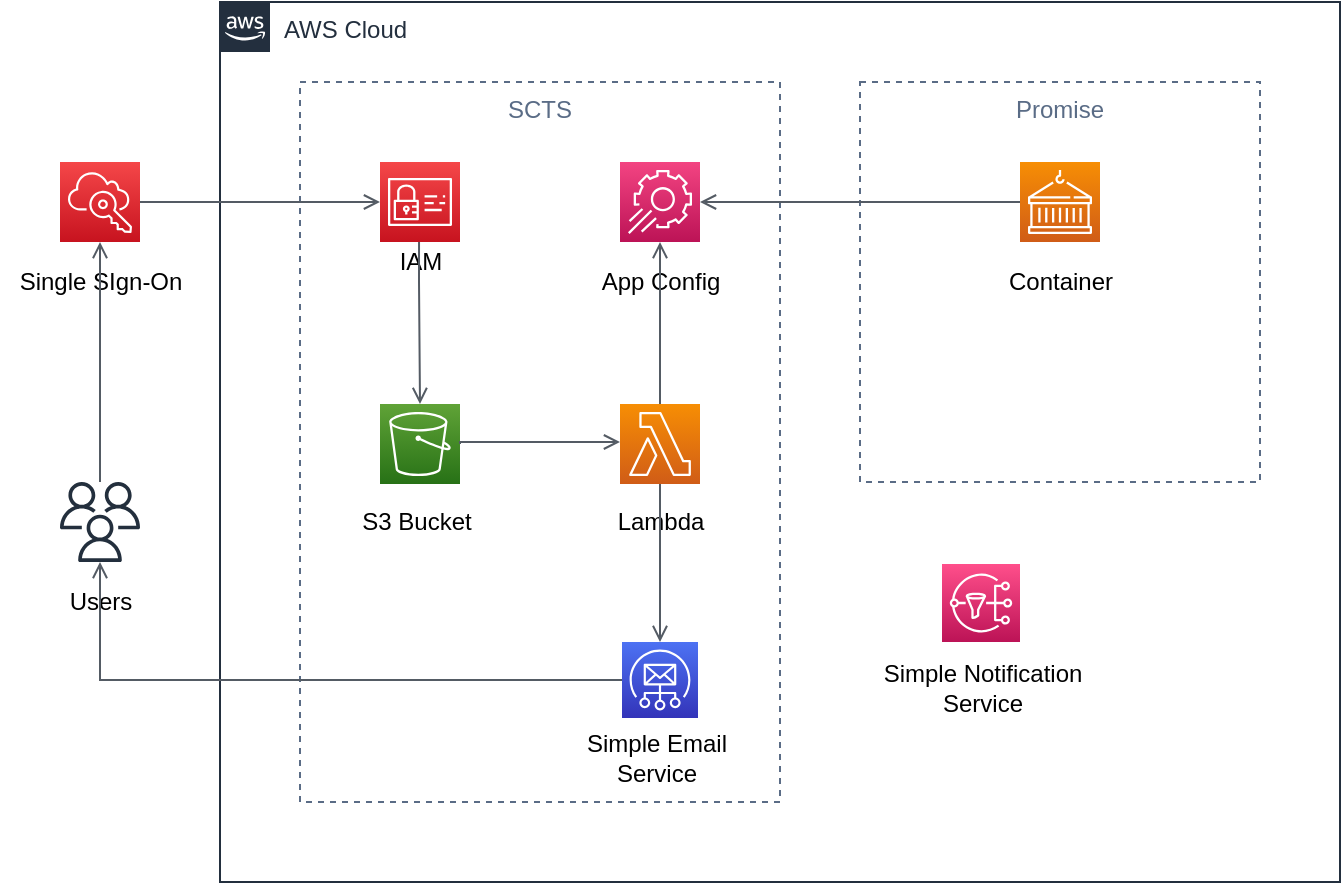 <mxfile version="20.2.3" type="github" pages="5">
  <diagram id="5Hddvr9R39F02Y2sYrO2" name="Page-1">
    <mxGraphModel dx="1350" dy="773" grid="1" gridSize="10" guides="1" tooltips="1" connect="1" arrows="1" fold="1" page="1" pageScale="1" pageWidth="850" pageHeight="1100" math="0" shadow="0">
      <root>
        <mxCell id="0" />
        <mxCell id="1" parent="0" />
        <mxCell id="KMYwIkNiCPRbu2Xk197i-32" value="Users" style="text;html=1;align=center;verticalAlign=middle;resizable=0;points=[];autosize=1;strokeColor=none;fillColor=none;" parent="1" vertex="1">
          <mxGeometry x="35" y="490" width="50" height="20" as="geometry" />
        </mxCell>
        <mxCell id="KMYwIkNiCPRbu2Xk197i-2" value="" style="sketch=0;outlineConnect=0;fontColor=#232F3E;gradientColor=none;fillColor=#232F3D;strokeColor=none;dashed=0;verticalLabelPosition=bottom;verticalAlign=top;align=center;html=1;fontSize=12;fontStyle=0;aspect=fixed;pointerEvents=1;shape=mxgraph.aws4.users;" parent="1" vertex="1">
          <mxGeometry x="40" y="440" width="40" height="40" as="geometry" />
        </mxCell>
        <mxCell id="KMYwIkNiCPRbu2Xk197i-3" value="AWS Cloud" style="points=[[0,0],[0.25,0],[0.5,0],[0.75,0],[1,0],[1,0.25],[1,0.5],[1,0.75],[1,1],[0.75,1],[0.5,1],[0.25,1],[0,1],[0,0.75],[0,0.5],[0,0.25]];outlineConnect=0;gradientColor=none;html=1;whiteSpace=wrap;fontSize=12;fontStyle=0;container=1;pointerEvents=0;collapsible=0;recursiveResize=0;shape=mxgraph.aws4.group;grIcon=mxgraph.aws4.group_aws_cloud_alt;strokeColor=#232F3E;fillColor=none;verticalAlign=top;align=left;spacingLeft=30;fontColor=#232F3E;dashed=0;" parent="1" vertex="1">
          <mxGeometry x="120" y="200" width="560" height="440" as="geometry" />
        </mxCell>
        <mxCell id="KMYwIkNiCPRbu2Xk197i-12" value="SCTS" style="fillColor=none;strokeColor=#5A6C86;dashed=1;verticalAlign=top;fontStyle=0;fontColor=#5A6C86;" parent="KMYwIkNiCPRbu2Xk197i-3" vertex="1">
          <mxGeometry x="40" y="40" width="240" height="360" as="geometry" />
        </mxCell>
        <mxCell id="KMYwIkNiCPRbu2Xk197i-5" value="" style="sketch=0;points=[[0,0,0],[0.25,0,0],[0.5,0,0],[0.75,0,0],[1,0,0],[0,1,0],[0.25,1,0],[0.5,1,0],[0.75,1,0],[1,1,0],[0,0.25,0],[0,0.5,0],[0,0.75,0],[1,0.25,0],[1,0.5,0],[1,0.75,0]];outlineConnect=0;fontColor=#232F3E;gradientColor=#F54749;gradientDirection=north;fillColor=#C7131F;strokeColor=#ffffff;dashed=0;verticalLabelPosition=bottom;verticalAlign=top;align=center;html=1;fontSize=12;fontStyle=0;aspect=fixed;shape=mxgraph.aws4.resourceIcon;resIcon=mxgraph.aws4.identity_and_access_management;" parent="KMYwIkNiCPRbu2Xk197i-3" vertex="1">
          <mxGeometry x="80" y="80" width="40" height="40" as="geometry" />
        </mxCell>
        <mxCell id="KMYwIkNiCPRbu2Xk197i-7" value="IAM" style="text;html=1;align=center;verticalAlign=middle;resizable=0;points=[];autosize=1;strokeColor=none;fillColor=none;" parent="KMYwIkNiCPRbu2Xk197i-3" vertex="1">
          <mxGeometry x="80" y="120" width="40" height="20" as="geometry" />
        </mxCell>
        <mxCell id="KMYwIkNiCPRbu2Xk197i-8" value="" style="sketch=0;points=[[0,0,0],[0.25,0,0],[0.5,0,0],[0.75,0,0],[1,0,0],[0,1,0],[0.25,1,0],[0.5,1,0],[0.75,1,0],[1,1,0],[0,0.25,0],[0,0.5,0],[0,0.75,0],[1,0.25,0],[1,0.5,0],[1,0.75,0]];outlineConnect=0;fontColor=#232F3E;gradientColor=#60A337;gradientDirection=north;fillColor=#277116;strokeColor=#ffffff;dashed=0;verticalLabelPosition=bottom;verticalAlign=top;align=center;html=1;fontSize=12;fontStyle=0;aspect=fixed;shape=mxgraph.aws4.resourceIcon;resIcon=mxgraph.aws4.s3;" parent="KMYwIkNiCPRbu2Xk197i-3" vertex="1">
          <mxGeometry x="80" y="201" width="40" height="40" as="geometry" />
        </mxCell>
        <mxCell id="KMYwIkNiCPRbu2Xk197i-9" value="S3 Bucket" style="text;html=1;align=center;verticalAlign=middle;resizable=0;points=[];autosize=1;strokeColor=none;fillColor=none;" parent="KMYwIkNiCPRbu2Xk197i-3" vertex="1">
          <mxGeometry x="63" y="250" width="70" height="20" as="geometry" />
        </mxCell>
        <mxCell id="KMYwIkNiCPRbu2Xk197i-10" value="" style="sketch=0;points=[[0,0,0],[0.25,0,0],[0.5,0,0],[0.75,0,0],[1,0,0],[0,1,0],[0.25,1,0],[0.5,1,0],[0.75,1,0],[1,1,0],[0,0.25,0],[0,0.5,0],[0,0.75,0],[1,0.25,0],[1,0.5,0],[1,0.75,0]];outlineConnect=0;fontColor=#232F3E;gradientColor=#F78E04;gradientDirection=north;fillColor=#D05C17;strokeColor=#ffffff;dashed=0;verticalLabelPosition=bottom;verticalAlign=top;align=center;html=1;fontSize=12;fontStyle=0;aspect=fixed;shape=mxgraph.aws4.resourceIcon;resIcon=mxgraph.aws4.lambda;" parent="KMYwIkNiCPRbu2Xk197i-3" vertex="1">
          <mxGeometry x="200" y="201" width="40" height="40" as="geometry" />
        </mxCell>
        <mxCell id="KMYwIkNiCPRbu2Xk197i-13" value="" style="sketch=0;points=[[0,0,0],[0.25,0,0],[0.5,0,0],[0.75,0,0],[1,0,0],[0,1,0],[0.25,1,0],[0.5,1,0],[0.75,1,0],[1,1,0],[0,0.25,0],[0,0.5,0],[0,0.75,0],[1,0.25,0],[1,0.5,0],[1,0.75,0]];points=[[0,0,0],[0.25,0,0],[0.5,0,0],[0.75,0,0],[1,0,0],[0,1,0],[0.25,1,0],[0.5,1,0],[0.75,1,0],[1,1,0],[0,0.25,0],[0,0.5,0],[0,0.75,0],[1,0.25,0],[1,0.5,0],[1,0.75,0]];outlineConnect=0;fontColor=#232F3E;gradientColor=#F34482;gradientDirection=north;fillColor=#BC1356;strokeColor=#ffffff;dashed=0;verticalLabelPosition=bottom;verticalAlign=top;align=center;html=1;fontSize=12;fontStyle=0;aspect=fixed;shape=mxgraph.aws4.resourceIcon;resIcon=mxgraph.aws4.app_config;" parent="KMYwIkNiCPRbu2Xk197i-3" vertex="1">
          <mxGeometry x="200" y="80" width="40" height="40" as="geometry" />
        </mxCell>
        <mxCell id="KMYwIkNiCPRbu2Xk197i-14" value="App Config" style="text;html=1;align=center;verticalAlign=middle;resizable=0;points=[];autosize=1;strokeColor=none;fillColor=none;" parent="KMYwIkNiCPRbu2Xk197i-3" vertex="1">
          <mxGeometry x="180" y="130" width="80" height="20" as="geometry" />
        </mxCell>
        <mxCell id="KMYwIkNiCPRbu2Xk197i-16" value="" style="sketch=0;points=[[0,0,0],[0.25,0,0],[0.5,0,0],[0.75,0,0],[1,0,0],[0,1,0],[0.25,1,0],[0.5,1,0],[0.75,1,0],[1,1,0],[0,0.25,0],[0,0.5,0],[0,0.75,0],[1,0.25,0],[1,0.5,0],[1,0.75,0]];outlineConnect=0;fontColor=#232F3E;gradientColor=#F78E04;gradientDirection=north;fillColor=#D05C17;strokeColor=#ffffff;dashed=0;verticalLabelPosition=bottom;verticalAlign=top;align=center;html=1;fontSize=12;fontStyle=0;aspect=fixed;shape=mxgraph.aws4.resourceIcon;resIcon=mxgraph.aws4.containers;" parent="KMYwIkNiCPRbu2Xk197i-3" vertex="1">
          <mxGeometry x="400" y="80" width="40" height="40" as="geometry" />
        </mxCell>
        <mxCell id="KMYwIkNiCPRbu2Xk197i-11" value="Lambda" style="text;html=1;align=center;verticalAlign=middle;resizable=0;points=[];autosize=1;strokeColor=none;fillColor=none;" parent="KMYwIkNiCPRbu2Xk197i-3" vertex="1">
          <mxGeometry x="190" y="250" width="60" height="20" as="geometry" />
        </mxCell>
        <mxCell id="KMYwIkNiCPRbu2Xk197i-15" value="Promise" style="fillColor=none;strokeColor=#5A6C86;dashed=1;verticalAlign=top;fontStyle=0;fontColor=#5A6C86;" parent="KMYwIkNiCPRbu2Xk197i-3" vertex="1">
          <mxGeometry x="320" y="40" width="200" height="200" as="geometry" />
        </mxCell>
        <mxCell id="KMYwIkNiCPRbu2Xk197i-17" value="Container" style="text;html=1;align=center;verticalAlign=middle;resizable=0;points=[];autosize=1;strokeColor=none;fillColor=none;" parent="KMYwIkNiCPRbu2Xk197i-3" vertex="1">
          <mxGeometry x="385" y="130" width="70" height="20" as="geometry" />
        </mxCell>
        <mxCell id="KMYwIkNiCPRbu2Xk197i-21" value="" style="edgeStyle=orthogonalEdgeStyle;html=1;endArrow=open;elbow=vertical;startArrow=none;endFill=0;strokeColor=#545B64;rounded=0;entryX=0.5;entryY=0;entryDx=0;entryDy=0;entryPerimeter=0;exitX=0.488;exitY=0;exitDx=0;exitDy=0;exitPerimeter=0;" parent="KMYwIkNiCPRbu2Xk197i-3" source="KMYwIkNiCPRbu2Xk197i-7" target="KMYwIkNiCPRbu2Xk197i-8" edge="1">
          <mxGeometry width="100" relative="1" as="geometry">
            <mxPoint x="-70" y="250" as="sourcePoint" />
            <mxPoint x="30" y="250" as="targetPoint" />
            <Array as="points">
              <mxPoint x="100" y="140" />
              <mxPoint x="100" y="140" />
            </Array>
          </mxGeometry>
        </mxCell>
        <mxCell id="KMYwIkNiCPRbu2Xk197i-22" value="" style="edgeStyle=orthogonalEdgeStyle;html=1;endArrow=open;elbow=vertical;startArrow=none;endFill=0;strokeColor=#545B64;rounded=0;exitX=1;exitY=0.5;exitDx=0;exitDy=0;exitPerimeter=0;" parent="KMYwIkNiCPRbu2Xk197i-3" source="KMYwIkNiCPRbu2Xk197i-8" edge="1">
          <mxGeometry width="100" relative="1" as="geometry">
            <mxPoint x="130" y="220" as="sourcePoint" />
            <mxPoint x="200" y="220" as="targetPoint" />
            <Array as="points">
              <mxPoint x="120" y="220" />
            </Array>
          </mxGeometry>
        </mxCell>
        <mxCell id="KMYwIkNiCPRbu2Xk197i-23" value="" style="edgeStyle=orthogonalEdgeStyle;html=1;endArrow=open;elbow=vertical;startArrow=none;endFill=0;strokeColor=#545B64;rounded=0;entryX=0.5;entryY=1;entryDx=0;entryDy=0;entryPerimeter=0;exitX=0.5;exitY=0;exitDx=0;exitDy=0;exitPerimeter=0;" parent="KMYwIkNiCPRbu2Xk197i-3" source="KMYwIkNiCPRbu2Xk197i-10" target="KMYwIkNiCPRbu2Xk197i-13" edge="1">
          <mxGeometry width="100" relative="1" as="geometry">
            <mxPoint x="160" y="40" as="sourcePoint" />
            <mxPoint x="350" y="200" as="targetPoint" />
          </mxGeometry>
        </mxCell>
        <mxCell id="KMYwIkNiCPRbu2Xk197i-24" value="" style="edgeStyle=orthogonalEdgeStyle;html=1;endArrow=none;elbow=vertical;startArrow=open;startFill=0;strokeColor=#545B64;rounded=0;exitX=1;exitY=0.5;exitDx=0;exitDy=0;exitPerimeter=0;" parent="KMYwIkNiCPRbu2Xk197i-3" source="KMYwIkNiCPRbu2Xk197i-13" edge="1">
          <mxGeometry width="100" relative="1" as="geometry">
            <mxPoint x="300" y="100" as="sourcePoint" />
            <mxPoint x="400" y="100" as="targetPoint" />
          </mxGeometry>
        </mxCell>
        <mxCell id="KMYwIkNiCPRbu2Xk197i-26" value="Simple Email&lt;br&gt;Service" style="text;html=1;align=center;verticalAlign=middle;resizable=0;points=[];autosize=1;strokeColor=none;fillColor=none;" parent="KMYwIkNiCPRbu2Xk197i-3" vertex="1">
          <mxGeometry x="173" y="363" width="90" height="30" as="geometry" />
        </mxCell>
        <mxCell id="KMYwIkNiCPRbu2Xk197i-29" value="" style="sketch=0;points=[[0,0,0],[0.25,0,0],[0.5,0,0],[0.75,0,0],[1,0,0],[0,1,0],[0.25,1,0],[0.5,1,0],[0.75,1,0],[1,1,0],[0,0.25,0],[0,0.5,0],[0,0.75,0],[1,0.25,0],[1,0.5,0],[1,0.75,0]];outlineConnect=0;fontColor=#232F3E;gradientColor=#4D72F3;gradientDirection=north;fillColor=#3334B9;strokeColor=#ffffff;dashed=0;verticalLabelPosition=bottom;verticalAlign=top;align=center;html=1;fontSize=12;fontStyle=0;aspect=fixed;shape=mxgraph.aws4.resourceIcon;resIcon=mxgraph.aws4.simple_email_service;" parent="KMYwIkNiCPRbu2Xk197i-3" vertex="1">
          <mxGeometry x="201" y="320" width="38" height="38" as="geometry" />
        </mxCell>
        <mxCell id="KMYwIkNiCPRbu2Xk197i-31" value="" style="edgeStyle=orthogonalEdgeStyle;html=1;endArrow=open;elbow=vertical;startArrow=none;endFill=0;strokeColor=#545B64;rounded=0;exitX=0.5;exitY=1;exitDx=0;exitDy=0;exitPerimeter=0;" parent="KMYwIkNiCPRbu2Xk197i-3" source="KMYwIkNiCPRbu2Xk197i-10" target="KMYwIkNiCPRbu2Xk197i-29" edge="1">
          <mxGeometry width="100" relative="1" as="geometry">
            <mxPoint x="340" y="330" as="sourcePoint" />
            <mxPoint x="440" y="330" as="targetPoint" />
          </mxGeometry>
        </mxCell>
        <mxCell id="KMYwIkNiCPRbu2Xk197i-35" value="" style="sketch=0;points=[[0,0,0],[0.25,0,0],[0.5,0,0],[0.75,0,0],[1,0,0],[0,1,0],[0.25,1,0],[0.5,1,0],[0.75,1,0],[1,1,0],[0,0.25,0],[0,0.5,0],[0,0.75,0],[1,0.25,0],[1,0.5,0],[1,0.75,0]];outlineConnect=0;fontColor=#232F3E;gradientColor=#FF4F8B;gradientDirection=north;fillColor=#BC1356;strokeColor=#ffffff;dashed=0;verticalLabelPosition=bottom;verticalAlign=top;align=center;html=1;fontSize=12;fontStyle=0;aspect=fixed;shape=mxgraph.aws4.resourceIcon;resIcon=mxgraph.aws4.sns;" parent="KMYwIkNiCPRbu2Xk197i-3" vertex="1">
          <mxGeometry x="361" y="281" width="39" height="39" as="geometry" />
        </mxCell>
        <mxCell id="KMYwIkNiCPRbu2Xk197i-36" value="Simple Notification&lt;br&gt;Service" style="text;html=1;align=center;verticalAlign=middle;resizable=0;points=[];autosize=1;strokeColor=none;fillColor=none;" parent="KMYwIkNiCPRbu2Xk197i-3" vertex="1">
          <mxGeometry x="320.5" y="328" width="120" height="30" as="geometry" />
        </mxCell>
        <mxCell id="KMYwIkNiCPRbu2Xk197i-4" value="" style="sketch=0;points=[[0,0,0],[0.25,0,0],[0.5,0,0],[0.75,0,0],[1,0,0],[0,1,0],[0.25,1,0],[0.5,1,0],[0.75,1,0],[1,1,0],[0,0.25,0],[0,0.5,0],[0,0.75,0],[1,0.25,0],[1,0.5,0],[1,0.75,0]];outlineConnect=0;fontColor=#232F3E;gradientColor=#F54749;gradientDirection=north;fillColor=#C7131F;strokeColor=#ffffff;dashed=0;verticalLabelPosition=bottom;verticalAlign=top;align=center;html=1;fontSize=12;fontStyle=0;aspect=fixed;shape=mxgraph.aws4.resourceIcon;resIcon=mxgraph.aws4.single_sign_on;" parent="1" vertex="1">
          <mxGeometry x="40" y="280" width="40" height="40" as="geometry" />
        </mxCell>
        <mxCell id="KMYwIkNiCPRbu2Xk197i-6" value="Single SIgn-On" style="text;html=1;align=center;verticalAlign=middle;resizable=0;points=[];autosize=1;strokeColor=none;fillColor=none;" parent="1" vertex="1">
          <mxGeometry x="10" y="330" width="100" height="20" as="geometry" />
        </mxCell>
        <mxCell id="KMYwIkNiCPRbu2Xk197i-19" value="" style="edgeStyle=orthogonalEdgeStyle;html=1;endArrow=open;elbow=vertical;startArrow=none;endFill=0;strokeColor=#545B64;rounded=0;entryX=0.5;entryY=1;entryDx=0;entryDy=0;entryPerimeter=0;" parent="1" source="KMYwIkNiCPRbu2Xk197i-2" target="KMYwIkNiCPRbu2Xk197i-4" edge="1">
          <mxGeometry width="100" relative="1" as="geometry">
            <mxPoint x="30" y="250" as="sourcePoint" />
            <mxPoint x="130" y="250" as="targetPoint" />
          </mxGeometry>
        </mxCell>
        <mxCell id="KMYwIkNiCPRbu2Xk197i-20" value="" style="edgeStyle=orthogonalEdgeStyle;html=1;endArrow=open;elbow=vertical;startArrow=none;endFill=0;strokeColor=#545B64;rounded=0;exitX=1;exitY=0.5;exitDx=0;exitDy=0;exitPerimeter=0;entryX=0;entryY=0.5;entryDx=0;entryDy=0;entryPerimeter=0;" parent="1" source="KMYwIkNiCPRbu2Xk197i-4" target="KMYwIkNiCPRbu2Xk197i-5" edge="1">
          <mxGeometry width="100" relative="1" as="geometry">
            <mxPoint x="90" y="300" as="sourcePoint" />
            <mxPoint x="190" y="300" as="targetPoint" />
          </mxGeometry>
        </mxCell>
        <mxCell id="KMYwIkNiCPRbu2Xk197i-34" value="" style="edgeStyle=orthogonalEdgeStyle;html=1;endArrow=none;elbow=vertical;startArrow=open;startFill=0;strokeColor=#545B64;rounded=0;entryX=0;entryY=0.5;entryDx=0;entryDy=0;entryPerimeter=0;" parent="1" source="KMYwIkNiCPRbu2Xk197i-2" target="KMYwIkNiCPRbu2Xk197i-29" edge="1">
          <mxGeometry width="100" relative="1" as="geometry">
            <mxPoint x="60" y="560" as="sourcePoint" />
            <mxPoint x="160" y="560" as="targetPoint" />
            <Array as="points">
              <mxPoint x="60" y="539" />
            </Array>
          </mxGeometry>
        </mxCell>
      </root>
    </mxGraphModel>
  </diagram>
  <diagram id="2sG5APMi4bhzjJCe7gPQ" name="Page-2">
    <mxGraphModel dx="1422" dy="800" grid="1" gridSize="10" guides="1" tooltips="1" connect="1" arrows="1" fold="1" page="1" pageScale="1" pageWidth="850" pageHeight="1100" math="0" shadow="0">
      <root>
        <mxCell id="0" />
        <mxCell id="1" parent="0" />
      </root>
    </mxGraphModel>
  </diagram>
  <diagram id="348ocmUbu0WrrIfSh9TJ" name="Page-3">
    <mxGraphModel dx="1350" dy="773" grid="0" gridSize="10" guides="1" tooltips="1" connect="1" arrows="1" fold="1" page="1" pageScale="1" pageWidth="850" pageHeight="1100" math="0" shadow="0">
      <root>
        <mxCell id="0" />
        <mxCell id="1" parent="0" />
        <mxCell id="HuhxW66Ebtv0QDf_SXtC-54" value="&lt;span&gt;Bug Fix in UAT/ Hot Fix&amp;nbsp;in Prod and Release Process&lt;/span&gt;" style="shape=umlFrame;whiteSpace=wrap;html=1;shadow=0;strokeColor=#1A1A1A;fillColor=#E6E6E6;width=340;height=19;" parent="1" vertex="1">
          <mxGeometry x="50" y="981" width="980" height="380" as="geometry" />
        </mxCell>
        <mxCell id="HuhxW66Ebtv0QDf_SXtC-53" value="&lt;span&gt;Feature Development and Release Process&lt;/span&gt;" style="shape=umlFrame;whiteSpace=wrap;html=1;shadow=0;strokeColor=#1A1A1A;fillColor=#E6E6E6;width=280;height=20;" parent="1" vertex="1">
          <mxGeometry x="50" y="540" width="980" height="380" as="geometry" />
        </mxCell>
        <mxCell id="uX7iz60XXTC2MCOfte5J-95" value="" style="rounded=0;whiteSpace=wrap;html=1;shadow=0;strokeColor=#CC0066;fillColor=none;" parent="1" vertex="1">
          <mxGeometry x="201" y="653" width="320" height="170" as="geometry" />
        </mxCell>
        <mxCell id="uX7iz60XXTC2MCOfte5J-38" value="" style="endArrow=none;html=1;rounded=0;startArrow=none;strokeWidth=2;" parent="1" source="uX7iz60XXTC2MCOfte5J-49" edge="1">
          <mxGeometry width="50" height="50" relative="1" as="geometry">
            <mxPoint x="80" y="630" as="sourcePoint" />
            <mxPoint x="920" y="630" as="targetPoint" />
          </mxGeometry>
        </mxCell>
        <mxCell id="uX7iz60XXTC2MCOfte5J-40" value="" style="endArrow=none;html=1;rounded=0;strokeWidth=2;" parent="1" target="uX7iz60XXTC2MCOfte5J-39" edge="1">
          <mxGeometry width="50" height="50" relative="1" as="geometry">
            <mxPoint x="80" y="630" as="sourcePoint" />
            <mxPoint x="720" y="630" as="targetPoint" />
          </mxGeometry>
        </mxCell>
        <mxCell id="uX7iz60XXTC2MCOfte5J-41" value="master" style="text;html=1;align=center;verticalAlign=middle;resizable=0;points=[];autosize=1;strokeColor=none;fillColor=#66FF66;" parent="1" vertex="1">
          <mxGeometry x="60" y="640" width="50" height="20" as="geometry" />
        </mxCell>
        <mxCell id="uX7iz60XXTC2MCOfte5J-42" value="" style="ellipse;whiteSpace=wrap;html=1;aspect=fixed;fillColor=#d5e8d4;strokeColor=#82b366;" parent="1" vertex="1">
          <mxGeometry x="280" y="610" width="40" height="40" as="geometry" />
        </mxCell>
        <mxCell id="uX7iz60XXTC2MCOfte5J-43" value="" style="endArrow=none;html=1;rounded=0;startArrow=none;strokeWidth=2;" parent="1" source="uX7iz60XXTC2MCOfte5J-39" target="uX7iz60XXTC2MCOfte5J-42" edge="1">
          <mxGeometry width="50" height="50" relative="1" as="geometry">
            <mxPoint x="160" y="630" as="sourcePoint" />
            <mxPoint x="720" y="630" as="targetPoint" />
          </mxGeometry>
        </mxCell>
        <mxCell id="uX7iz60XXTC2MCOfte5J-44" value="" style="ellipse;whiteSpace=wrap;html=1;aspect=fixed;fillColor=#d5e8d4;strokeColor=#82b366;" parent="1" vertex="1">
          <mxGeometry x="440" y="610" width="40" height="40" as="geometry" />
        </mxCell>
        <mxCell id="uX7iz60XXTC2MCOfte5J-46" value="" style="endArrow=none;html=1;rounded=0;startArrow=none;strokeWidth=2;" parent="1" source="uX7iz60XXTC2MCOfte5J-42" target="uX7iz60XXTC2MCOfte5J-44" edge="1">
          <mxGeometry width="50" height="50" relative="1" as="geometry">
            <mxPoint x="320" y="630" as="sourcePoint" />
            <mxPoint x="720" y="630" as="targetPoint" />
          </mxGeometry>
        </mxCell>
        <mxCell id="uX7iz60XXTC2MCOfte5J-49" value="" style="ellipse;whiteSpace=wrap;html=1;aspect=fixed;fillColor=#d5e8d4;strokeColor=#82b366;" parent="1" vertex="1">
          <mxGeometry x="560" y="610" width="40" height="40" as="geometry" />
        </mxCell>
        <mxCell id="uX7iz60XXTC2MCOfte5J-50" value="" style="endArrow=none;html=1;rounded=0;startArrow=none;strokeWidth=2;" parent="1" source="uX7iz60XXTC2MCOfte5J-44" target="uX7iz60XXTC2MCOfte5J-49" edge="1">
          <mxGeometry width="50" height="50" relative="1" as="geometry">
            <mxPoint x="480" y="630" as="sourcePoint" />
            <mxPoint x="720" y="630" as="targetPoint" />
          </mxGeometry>
        </mxCell>
        <mxCell id="uX7iz60XXTC2MCOfte5J-57" value="" style="endArrow=classicThin;html=1;strokeWidth=2;curved=1;endFill=1;" parent="1" edge="1">
          <mxGeometry width="50" height="50" relative="1" as="geometry">
            <mxPoint x="180" y="630" as="sourcePoint" />
            <mxPoint x="180" y="740" as="targetPoint" />
          </mxGeometry>
        </mxCell>
        <mxCell id="uX7iz60XXTC2MCOfte5J-58" value="" style="endArrow=none;html=1;strokeWidth=2;curved=1;startArrow=none;" parent="1" source="uX7iz60XXTC2MCOfte5J-75" edge="1">
          <mxGeometry width="50" height="50" relative="1" as="geometry">
            <mxPoint x="80" y="740" as="sourcePoint" />
            <mxPoint x="920" y="740" as="targetPoint" />
          </mxGeometry>
        </mxCell>
        <mxCell id="uX7iz60XXTC2MCOfte5J-59" value="dev" style="text;html=1;align=center;verticalAlign=middle;resizable=0;points=[];autosize=1;strokeColor=none;fillColor=#FF6666;" parent="1" vertex="1">
          <mxGeometry x="70" y="750" width="30" height="20" as="geometry" />
        </mxCell>
        <mxCell id="uX7iz60XXTC2MCOfte5J-60" value="" style="endArrow=classicThin;html=1;strokeWidth=2;curved=1;endFill=1;" parent="1" edge="1">
          <mxGeometry width="50" height="50" relative="1" as="geometry">
            <mxPoint x="180" y="630" as="sourcePoint" />
            <mxPoint x="180" y="840" as="targetPoint" />
          </mxGeometry>
        </mxCell>
        <mxCell id="uX7iz60XXTC2MCOfte5J-61" value="" style="endArrow=none;html=1;strokeWidth=2;curved=1;startArrow=none;" parent="1" source="uX7iz60XXTC2MCOfte5J-80" edge="1">
          <mxGeometry width="50" height="50" relative="1" as="geometry">
            <mxPoint x="80" y="840" as="sourcePoint" />
            <mxPoint x="920" y="840" as="targetPoint" />
          </mxGeometry>
        </mxCell>
        <mxCell id="uX7iz60XXTC2MCOfte5J-63" value="staging" style="text;html=1;align=center;verticalAlign=middle;resizable=0;points=[];autosize=1;strokeColor=none;fillColor=#66FF66;" parent="1" vertex="1">
          <mxGeometry x="60" y="850" width="50" height="20" as="geometry" />
        </mxCell>
        <mxCell id="uX7iz60XXTC2MCOfte5J-64" value="" style="endArrow=none;html=1;strokeWidth=2;curved=1;startArrow=none;" parent="1" source="uX7iz60XXTC2MCOfte5J-67" edge="1">
          <mxGeometry width="50" height="50" relative="1" as="geometry">
            <mxPoint x="240" y="740" as="sourcePoint" />
            <mxPoint x="240" y="700" as="targetPoint" />
          </mxGeometry>
        </mxCell>
        <mxCell id="uX7iz60XXTC2MCOfte5J-65" value="" style="endArrow=none;html=1;strokeWidth=2;curved=1;" parent="1" edge="1">
          <mxGeometry width="50" height="50" relative="1" as="geometry">
            <mxPoint x="240" y="700" as="sourcePoint" />
            <mxPoint x="460" y="700" as="targetPoint" />
          </mxGeometry>
        </mxCell>
        <mxCell id="uX7iz60XXTC2MCOfte5J-66" value="" style="endArrow=none;html=1;strokeWidth=2;curved=1;startArrow=none;" parent="1" source="uX7iz60XXTC2MCOfte5J-71" edge="1">
          <mxGeometry width="50" height="50" relative="1" as="geometry">
            <mxPoint x="459.5" y="740" as="sourcePoint" />
            <mxPoint x="459.5" y="700" as="targetPoint" />
          </mxGeometry>
        </mxCell>
        <mxCell id="uX7iz60XXTC2MCOfte5J-48" value="" style="ellipse;whiteSpace=wrap;html=1;aspect=fixed;fillColor=#dae8fc;strokeColor=#6c8ebf;" parent="1" vertex="1">
          <mxGeometry x="280" y="680" width="40" height="40" as="geometry" />
        </mxCell>
        <mxCell id="uX7iz60XXTC2MCOfte5J-47" value="" style="ellipse;whiteSpace=wrap;html=1;aspect=fixed;fillColor=#dae8fc;strokeColor=#6c8ebf;" parent="1" vertex="1">
          <mxGeometry x="390" y="680" width="40" height="40" as="geometry" />
        </mxCell>
        <mxCell id="uX7iz60XXTC2MCOfte5J-68" value="" style="endArrow=none;html=1;strokeWidth=2;curved=1;" parent="1" target="uX7iz60XXTC2MCOfte5J-67" edge="1">
          <mxGeometry width="50" height="50" relative="1" as="geometry">
            <mxPoint x="80" y="740" as="sourcePoint" />
            <mxPoint x="720" y="740" as="targetPoint" />
          </mxGeometry>
        </mxCell>
        <mxCell id="uX7iz60XXTC2MCOfte5J-69" value="" style="ellipse;whiteSpace=wrap;html=1;aspect=fixed;fillColor=#d5e8d4;strokeColor=#82b366;" parent="1" vertex="1">
          <mxGeometry x="335" y="720" width="40" height="40" as="geometry" />
        </mxCell>
        <mxCell id="uX7iz60XXTC2MCOfte5J-70" value="" style="endArrow=none;html=1;strokeWidth=2;curved=1;startArrow=none;" parent="1" source="uX7iz60XXTC2MCOfte5J-67" target="uX7iz60XXTC2MCOfte5J-69" edge="1">
          <mxGeometry width="50" height="50" relative="1" as="geometry">
            <mxPoint x="230" y="740" as="sourcePoint" />
            <mxPoint x="720" y="740" as="targetPoint" />
          </mxGeometry>
        </mxCell>
        <mxCell id="uX7iz60XXTC2MCOfte5J-72" value="" style="endArrow=none;html=1;strokeWidth=2;curved=1;" parent="1" target="uX7iz60XXTC2MCOfte5J-71" edge="1">
          <mxGeometry width="50" height="50" relative="1" as="geometry">
            <mxPoint x="459.5" y="740" as="sourcePoint" />
            <mxPoint x="459.5" y="700" as="targetPoint" />
          </mxGeometry>
        </mxCell>
        <mxCell id="uX7iz60XXTC2MCOfte5J-67" value="" style="ellipse;whiteSpace=wrap;html=1;aspect=fixed;fillColor=#d5e8d4;strokeColor=#82b366;" parent="1" vertex="1">
          <mxGeometry x="220" y="720" width="40" height="40" as="geometry" />
        </mxCell>
        <mxCell id="uX7iz60XXTC2MCOfte5J-73" value="" style="endArrow=none;html=1;strokeWidth=2;curved=1;" parent="1" target="uX7iz60XXTC2MCOfte5J-67" edge="1">
          <mxGeometry width="50" height="50" relative="1" as="geometry">
            <mxPoint x="240" y="740" as="sourcePoint" />
            <mxPoint x="240" y="700" as="targetPoint" />
          </mxGeometry>
        </mxCell>
        <mxCell id="uX7iz60XXTC2MCOfte5J-74" value="1.3Merge and deploy&amp;nbsp;" style="text;html=1;align=center;verticalAlign=middle;resizable=0;points=[];autosize=1;strokeColor=none;fillColor=none;" parent="1" vertex="1">
          <mxGeometry x="380" y="770" width="130" height="20" as="geometry" />
        </mxCell>
        <mxCell id="uX7iz60XXTC2MCOfte5J-75" value="" style="ellipse;whiteSpace=wrap;html=1;aspect=fixed;fillColor=#d5e8d4;strokeColor=#82b366;" parent="1" vertex="1">
          <mxGeometry x="550" y="720" width="40" height="40" as="geometry" />
        </mxCell>
        <mxCell id="uX7iz60XXTC2MCOfte5J-76" value="" style="endArrow=none;html=1;strokeWidth=2;curved=1;startArrow=none;" parent="1" source="uX7iz60XXTC2MCOfte5J-69" target="uX7iz60XXTC2MCOfte5J-75" edge="1">
          <mxGeometry width="50" height="50" relative="1" as="geometry">
            <mxPoint x="375" y="740" as="sourcePoint" />
            <mxPoint x="720" y="740" as="targetPoint" />
          </mxGeometry>
        </mxCell>
        <mxCell id="uX7iz60XXTC2MCOfte5J-78" value="" style="endArrow=classicThin;html=1;strokeWidth=2;curved=1;endFill=1;entryX=0.5;entryY=0;entryDx=0;entryDy=0;" parent="1" target="uX7iz60XXTC2MCOfte5J-80" edge="1">
          <mxGeometry width="50" height="50" relative="1" as="geometry">
            <mxPoint x="640" y="740" as="sourcePoint" />
            <mxPoint x="640" y="840" as="targetPoint" />
          </mxGeometry>
        </mxCell>
        <mxCell id="uX7iz60XXTC2MCOfte5J-79" value="1.Feature development" style="text;html=1;align=center;verticalAlign=middle;resizable=0;points=[];autosize=1;strokeColor=none;fillColor=#CCFFFF;shadow=0;" parent="1" vertex="1">
          <mxGeometry x="290" y="800" width="140" height="20" as="geometry" />
        </mxCell>
        <mxCell id="uX7iz60XXTC2MCOfte5J-80" value="" style="ellipse;whiteSpace=wrap;html=1;aspect=fixed;fillColor=#d5e8d4;strokeColor=#82b366;" parent="1" vertex="1">
          <mxGeometry x="620" y="820" width="40" height="40" as="geometry" />
        </mxCell>
        <mxCell id="uX7iz60XXTC2MCOfte5J-81" value="" style="endArrow=none;html=1;strokeWidth=2;curved=1;" parent="1" target="uX7iz60XXTC2MCOfte5J-80" edge="1">
          <mxGeometry width="50" height="50" relative="1" as="geometry">
            <mxPoint x="80" y="840" as="sourcePoint" />
            <mxPoint x="720" y="840" as="targetPoint" />
          </mxGeometry>
        </mxCell>
        <mxCell id="uX7iz60XXTC2MCOfte5J-71" value="" style="ellipse;whiteSpace=wrap;html=1;aspect=fixed;fillColor=#d5e8d4;strokeColor=#82b366;" parent="1" vertex="1">
          <mxGeometry x="440" y="720" width="40" height="40" as="geometry" />
        </mxCell>
        <mxCell id="uX7iz60XXTC2MCOfte5J-82" value="2.Merge and deploy" style="text;html=1;align=center;verticalAlign=middle;resizable=0;points=[];autosize=1;strokeColor=none;fillColor=#CCFFFF;" parent="1" vertex="1">
          <mxGeometry x="575" y="880" width="120" height="20" as="geometry" />
        </mxCell>
        <mxCell id="uX7iz60XXTC2MCOfte5J-83" value="" style="endArrow=classic;html=1;strokeWidth=2;curved=1;entryX=0.5;entryY=1;entryDx=0;entryDy=0;" parent="1" target="uX7iz60XXTC2MCOfte5J-84" edge="1">
          <mxGeometry width="50" height="50" relative="1" as="geometry">
            <mxPoint x="760" y="840" as="sourcePoint" />
            <mxPoint x="760" y="630" as="targetPoint" />
          </mxGeometry>
        </mxCell>
        <mxCell id="uX7iz60XXTC2MCOfte5J-84" value="" style="ellipse;whiteSpace=wrap;html=1;aspect=fixed;fillColor=#d5e8d4;strokeColor=#82b366;" parent="1" vertex="1">
          <mxGeometry x="740" y="610" width="40" height="40" as="geometry" />
        </mxCell>
        <mxCell id="uX7iz60XXTC2MCOfte5J-85" value="3.Merge and deploy&amp;nbsp;" style="text;html=1;align=center;verticalAlign=middle;resizable=0;points=[];autosize=1;strokeColor=none;fillColor=#CCFFFF;" parent="1" vertex="1">
          <mxGeometry x="700" y="580" width="120" height="20" as="geometry" />
        </mxCell>
        <mxCell id="uX7iz60XXTC2MCOfte5J-39" value="" style="ellipse;whiteSpace=wrap;html=1;aspect=fixed;fillColor=#d5e8d4;strokeColor=#82b366;" parent="1" vertex="1">
          <mxGeometry x="160" y="610" width="40" height="40" as="geometry" />
        </mxCell>
        <mxCell id="uX7iz60XXTC2MCOfte5J-86" value="0.Create dev/staging branch" style="text;html=1;align=center;verticalAlign=middle;resizable=0;points=[];autosize=1;strokeColor=none;fillColor=none;" parent="1" vertex="1">
          <mxGeometry x="110" y="580" width="170" height="20" as="geometry" />
        </mxCell>
        <mxCell id="uX7iz60XXTC2MCOfte5J-87" value="&lt;i&gt;&lt;b&gt;AWS Prod&lt;/b&gt;&lt;/i&gt;" style="text;html=1;align=center;verticalAlign=middle;resizable=0;points=[];autosize=1;strokeColor=none;fillColor=none;" parent="1" vertex="1">
          <mxGeometry x="930" y="620" width="70" height="20" as="geometry" />
        </mxCell>
        <mxCell id="uX7iz60XXTC2MCOfte5J-88" value="&lt;i&gt;&lt;b&gt;AWS Dev&lt;/b&gt;&lt;/i&gt;" style="text;html=1;align=center;verticalAlign=middle;resizable=0;points=[];autosize=1;strokeColor=none;fillColor=none;" parent="1" vertex="1">
          <mxGeometry x="930" y="730" width="70" height="20" as="geometry" />
        </mxCell>
        <mxCell id="uX7iz60XXTC2MCOfte5J-89" value="&lt;i&gt;&lt;b&gt;AWS Staging&lt;/b&gt;&lt;/i&gt;" style="text;html=1;align=center;verticalAlign=middle;resizable=0;points=[];autosize=1;strokeColor=none;fillColor=none;" parent="1" vertex="1">
          <mxGeometry x="920" y="830" width="90" height="20" as="geometry" />
        </mxCell>
        <mxCell id="uX7iz60XXTC2MCOfte5J-90" value="1.2 Code development and test" style="text;html=1;align=center;verticalAlign=middle;resizable=0;points=[];autosize=1;strokeColor=none;fillColor=none;" parent="1" vertex="1">
          <mxGeometry x="265" y="660" width="180" height="20" as="geometry" />
        </mxCell>
        <mxCell id="uX7iz60XXTC2MCOfte5J-91" value="Tag and Ready for Prod" style="text;html=1;align=center;verticalAlign=middle;resizable=0;points=[];autosize=1;strokeColor=none;fillColor=#FFCCE6;" parent="1" vertex="1">
          <mxGeometry x="688" y="847" width="145" height="26" as="geometry" />
        </mxCell>
        <mxCell id="uX7iz60XXTC2MCOfte5J-92" value="Ready for Staging" style="text;html=1;align=center;verticalAlign=middle;resizable=0;points=[];autosize=1;strokeColor=none;fillColor=#FFCCE6;" parent="1" vertex="1">
          <mxGeometry x="590" y="710" width="110" height="20" as="geometry" />
        </mxCell>
        <mxCell id="uX7iz60XXTC2MCOfte5J-93" value="1.1Create feature branch" style="text;html=1;align=center;verticalAlign=middle;resizable=0;points=[];autosize=1;strokeColor=none;fillColor=none;" parent="1" vertex="1">
          <mxGeometry x="210" y="770" width="150" height="20" as="geometry" />
        </mxCell>
        <mxCell id="HuhxW66Ebtv0QDf_SXtC-1" value="" style="rounded=0;whiteSpace=wrap;html=1;shadow=0;strokeColor=#CC0066;fillColor=none;" parent="1" vertex="1">
          <mxGeometry x="203" y="1086" width="320" height="170" as="geometry" />
        </mxCell>
        <mxCell id="HuhxW66Ebtv0QDf_SXtC-2" value="" style="endArrow=none;html=1;rounded=0;startArrow=none;strokeWidth=2;" parent="1" source="HuhxW66Ebtv0QDf_SXtC-9" edge="1">
          <mxGeometry width="50" height="50" relative="1" as="geometry">
            <mxPoint x="82" y="1063" as="sourcePoint" />
            <mxPoint x="922" y="1063" as="targetPoint" />
          </mxGeometry>
        </mxCell>
        <mxCell id="HuhxW66Ebtv0QDf_SXtC-3" value="" style="endArrow=none;html=1;rounded=0;strokeWidth=2;" parent="1" target="HuhxW66Ebtv0QDf_SXtC-40" edge="1">
          <mxGeometry width="50" height="50" relative="1" as="geometry">
            <mxPoint x="82" y="1063" as="sourcePoint" />
            <mxPoint x="722" y="1063" as="targetPoint" />
          </mxGeometry>
        </mxCell>
        <mxCell id="HuhxW66Ebtv0QDf_SXtC-4" value="master" style="text;html=1;align=center;verticalAlign=middle;resizable=0;points=[];autosize=1;strokeColor=none;fillColor=#66FF66;" parent="1" vertex="1">
          <mxGeometry x="62" y="1073" width="50" height="20" as="geometry" />
        </mxCell>
        <mxCell id="HuhxW66Ebtv0QDf_SXtC-5" value="" style="ellipse;whiteSpace=wrap;html=1;aspect=fixed;fillColor=#d5e8d4;strokeColor=#82b366;" parent="1" vertex="1">
          <mxGeometry x="282" y="1043" width="40" height="40" as="geometry" />
        </mxCell>
        <mxCell id="HuhxW66Ebtv0QDf_SXtC-6" value="" style="endArrow=none;html=1;rounded=0;startArrow=none;strokeWidth=2;" parent="1" source="HuhxW66Ebtv0QDf_SXtC-40" target="HuhxW66Ebtv0QDf_SXtC-5" edge="1">
          <mxGeometry width="50" height="50" relative="1" as="geometry">
            <mxPoint x="162" y="1063" as="sourcePoint" />
            <mxPoint x="722" y="1063" as="targetPoint" />
          </mxGeometry>
        </mxCell>
        <mxCell id="HuhxW66Ebtv0QDf_SXtC-7" value="" style="ellipse;whiteSpace=wrap;html=1;aspect=fixed;fillColor=#d5e8d4;strokeColor=#82b366;" parent="1" vertex="1">
          <mxGeometry x="442" y="1043" width="40" height="40" as="geometry" />
        </mxCell>
        <mxCell id="HuhxW66Ebtv0QDf_SXtC-8" value="" style="endArrow=none;html=1;rounded=0;startArrow=none;strokeWidth=2;" parent="1" source="HuhxW66Ebtv0QDf_SXtC-5" target="HuhxW66Ebtv0QDf_SXtC-7" edge="1">
          <mxGeometry width="50" height="50" relative="1" as="geometry">
            <mxPoint x="322" y="1063" as="sourcePoint" />
            <mxPoint x="722" y="1063" as="targetPoint" />
          </mxGeometry>
        </mxCell>
        <mxCell id="HuhxW66Ebtv0QDf_SXtC-9" value="" style="ellipse;whiteSpace=wrap;html=1;aspect=fixed;fillColor=#d5e8d4;strokeColor=#82b366;" parent="1" vertex="1">
          <mxGeometry x="620" y="1043" width="40" height="40" as="geometry" />
        </mxCell>
        <mxCell id="HuhxW66Ebtv0QDf_SXtC-10" value="" style="endArrow=none;html=1;rounded=0;startArrow=none;strokeWidth=2;" parent="1" source="HuhxW66Ebtv0QDf_SXtC-7" target="HuhxW66Ebtv0QDf_SXtC-9" edge="1">
          <mxGeometry width="50" height="50" relative="1" as="geometry">
            <mxPoint x="482" y="1063" as="sourcePoint" />
            <mxPoint x="722" y="1063" as="targetPoint" />
          </mxGeometry>
        </mxCell>
        <mxCell id="HuhxW66Ebtv0QDf_SXtC-11" value="" style="endArrow=classicThin;html=1;strokeWidth=2;curved=1;endFill=1;" parent="1" edge="1">
          <mxGeometry width="50" height="50" relative="1" as="geometry">
            <mxPoint x="182" y="1063" as="sourcePoint" />
            <mxPoint x="182" y="1173" as="targetPoint" />
          </mxGeometry>
        </mxCell>
        <mxCell id="HuhxW66Ebtv0QDf_SXtC-12" value="" style="endArrow=none;html=1;strokeWidth=2;curved=1;startArrow=none;" parent="1" source="HuhxW66Ebtv0QDf_SXtC-29" edge="1">
          <mxGeometry width="50" height="50" relative="1" as="geometry">
            <mxPoint x="82" y="1173" as="sourcePoint" />
            <mxPoint x="922" y="1173" as="targetPoint" />
          </mxGeometry>
        </mxCell>
        <mxCell id="HuhxW66Ebtv0QDf_SXtC-13" value="staging" style="text;html=1;align=center;verticalAlign=middle;resizable=0;points=[];autosize=1;strokeColor=none;fillColor=#FF9999;" parent="1" vertex="1">
          <mxGeometry x="62" y="1183" width="50" height="20" as="geometry" />
        </mxCell>
        <mxCell id="HuhxW66Ebtv0QDf_SXtC-14" value="" style="endArrow=classicThin;html=1;strokeWidth=2;curved=1;endFill=1;" parent="1" edge="1">
          <mxGeometry width="50" height="50" relative="1" as="geometry">
            <mxPoint x="182" y="1063" as="sourcePoint" />
            <mxPoint x="182" y="1273" as="targetPoint" />
          </mxGeometry>
        </mxCell>
        <mxCell id="HuhxW66Ebtv0QDf_SXtC-15" value="" style="endArrow=none;html=1;strokeWidth=2;curved=1;startArrow=none;" parent="1" source="HuhxW66Ebtv0QDf_SXtC-33" edge="1">
          <mxGeometry width="50" height="50" relative="1" as="geometry">
            <mxPoint x="82" y="1273" as="sourcePoint" />
            <mxPoint x="922" y="1273" as="targetPoint" />
          </mxGeometry>
        </mxCell>
        <mxCell id="HuhxW66Ebtv0QDf_SXtC-16" value="dev" style="text;html=1;align=center;verticalAlign=middle;resizable=0;points=[];autosize=1;strokeColor=none;fillColor=#66FF66;" parent="1" vertex="1">
          <mxGeometry x="72" y="1283" width="30" height="20" as="geometry" />
        </mxCell>
        <mxCell id="HuhxW66Ebtv0QDf_SXtC-17" value="" style="endArrow=none;html=1;strokeWidth=2;curved=1;startArrow=none;" parent="1" source="HuhxW66Ebtv0QDf_SXtC-26" edge="1">
          <mxGeometry width="50" height="50" relative="1" as="geometry">
            <mxPoint x="242" y="1173" as="sourcePoint" />
            <mxPoint x="242" y="1133" as="targetPoint" />
          </mxGeometry>
        </mxCell>
        <mxCell id="HuhxW66Ebtv0QDf_SXtC-18" value="" style="endArrow=none;html=1;strokeWidth=2;curved=1;" parent="1" edge="1">
          <mxGeometry width="50" height="50" relative="1" as="geometry">
            <mxPoint x="242" y="1133" as="sourcePoint" />
            <mxPoint x="462" y="1133" as="targetPoint" />
          </mxGeometry>
        </mxCell>
        <mxCell id="HuhxW66Ebtv0QDf_SXtC-19" value="" style="endArrow=none;html=1;strokeWidth=2;curved=1;startArrow=none;" parent="1" source="HuhxW66Ebtv0QDf_SXtC-35" edge="1">
          <mxGeometry width="50" height="50" relative="1" as="geometry">
            <mxPoint x="461.5" y="1173" as="sourcePoint" />
            <mxPoint x="461.5" y="1133" as="targetPoint" />
          </mxGeometry>
        </mxCell>
        <mxCell id="HuhxW66Ebtv0QDf_SXtC-20" value="" style="ellipse;whiteSpace=wrap;html=1;aspect=fixed;fillColor=#dae8fc;strokeColor=#6c8ebf;" parent="1" vertex="1">
          <mxGeometry x="282" y="1113" width="40" height="40" as="geometry" />
        </mxCell>
        <mxCell id="HuhxW66Ebtv0QDf_SXtC-21" value="" style="ellipse;whiteSpace=wrap;html=1;aspect=fixed;fillColor=#dae8fc;strokeColor=#6c8ebf;" parent="1" vertex="1">
          <mxGeometry x="392" y="1113" width="40" height="40" as="geometry" />
        </mxCell>
        <mxCell id="HuhxW66Ebtv0QDf_SXtC-22" value="" style="endArrow=none;html=1;strokeWidth=2;curved=1;" parent="1" target="HuhxW66Ebtv0QDf_SXtC-26" edge="1">
          <mxGeometry width="50" height="50" relative="1" as="geometry">
            <mxPoint x="82" y="1173" as="sourcePoint" />
            <mxPoint x="722" y="1173" as="targetPoint" />
          </mxGeometry>
        </mxCell>
        <mxCell id="HuhxW66Ebtv0QDf_SXtC-23" value="" style="ellipse;whiteSpace=wrap;html=1;aspect=fixed;fillColor=#d5e8d4;strokeColor=#82b366;" parent="1" vertex="1">
          <mxGeometry x="337" y="1153" width="40" height="40" as="geometry" />
        </mxCell>
        <mxCell id="HuhxW66Ebtv0QDf_SXtC-24" value="" style="endArrow=none;html=1;strokeWidth=2;curved=1;startArrow=none;" parent="1" source="HuhxW66Ebtv0QDf_SXtC-26" target="HuhxW66Ebtv0QDf_SXtC-23" edge="1">
          <mxGeometry width="50" height="50" relative="1" as="geometry">
            <mxPoint x="232" y="1173" as="sourcePoint" />
            <mxPoint x="722" y="1173" as="targetPoint" />
          </mxGeometry>
        </mxCell>
        <mxCell id="HuhxW66Ebtv0QDf_SXtC-25" value="" style="endArrow=none;html=1;strokeWidth=2;curved=1;" parent="1" target="HuhxW66Ebtv0QDf_SXtC-35" edge="1">
          <mxGeometry width="50" height="50" relative="1" as="geometry">
            <mxPoint x="461.5" y="1173" as="sourcePoint" />
            <mxPoint x="461.5" y="1133" as="targetPoint" />
          </mxGeometry>
        </mxCell>
        <mxCell id="HuhxW66Ebtv0QDf_SXtC-26" value="" style="ellipse;whiteSpace=wrap;html=1;aspect=fixed;fillColor=#d5e8d4;strokeColor=#82b366;" parent="1" vertex="1">
          <mxGeometry x="222" y="1153" width="40" height="40" as="geometry" />
        </mxCell>
        <mxCell id="HuhxW66Ebtv0QDf_SXtC-27" value="" style="endArrow=none;html=1;strokeWidth=2;curved=1;" parent="1" target="HuhxW66Ebtv0QDf_SXtC-26" edge="1">
          <mxGeometry width="50" height="50" relative="1" as="geometry">
            <mxPoint x="242" y="1173" as="sourcePoint" />
            <mxPoint x="242" y="1133" as="targetPoint" />
          </mxGeometry>
        </mxCell>
        <mxCell id="HuhxW66Ebtv0QDf_SXtC-28" value="1.3 Merge and deploy&amp;nbsp;" style="text;html=1;align=center;verticalAlign=middle;resizable=0;points=[];autosize=1;strokeColor=none;fillColor=none;" parent="1" vertex="1">
          <mxGeometry x="382" y="1203" width="130" height="20" as="geometry" />
        </mxCell>
        <mxCell id="HuhxW66Ebtv0QDf_SXtC-29" value="" style="ellipse;whiteSpace=wrap;html=1;aspect=fixed;fillColor=#d5e8d4;strokeColor=#82b366;" parent="1" vertex="1">
          <mxGeometry x="552" y="1153" width="40" height="40" as="geometry" />
        </mxCell>
        <mxCell id="HuhxW66Ebtv0QDf_SXtC-30" value="" style="endArrow=none;html=1;strokeWidth=2;curved=1;startArrow=none;" parent="1" source="HuhxW66Ebtv0QDf_SXtC-23" target="HuhxW66Ebtv0QDf_SXtC-29" edge="1">
          <mxGeometry width="50" height="50" relative="1" as="geometry">
            <mxPoint x="377" y="1173" as="sourcePoint" />
            <mxPoint x="722" y="1173" as="targetPoint" />
          </mxGeometry>
        </mxCell>
        <mxCell id="HuhxW66Ebtv0QDf_SXtC-31" value="" style="endArrow=classicThin;html=1;strokeWidth=2;curved=1;endFill=1;" parent="1" edge="1">
          <mxGeometry width="50" height="50" relative="1" as="geometry">
            <mxPoint x="640" y="1173" as="sourcePoint" />
            <mxPoint x="640" y="1083" as="targetPoint" />
          </mxGeometry>
        </mxCell>
        <mxCell id="HuhxW66Ebtv0QDf_SXtC-32" value="1. Hot fix, Bug fix" style="text;html=1;align=center;verticalAlign=middle;resizable=0;points=[];autosize=1;strokeColor=none;fillColor=#CCFFFF;shadow=0;" parent="1" vertex="1">
          <mxGeometry x="300" y="1233" width="110" height="20" as="geometry" />
        </mxCell>
        <mxCell id="HuhxW66Ebtv0QDf_SXtC-33" value="" style="ellipse;whiteSpace=wrap;html=1;aspect=fixed;fillColor=#d5e8d4;strokeColor=#82b366;" parent="1" vertex="1">
          <mxGeometry x="700" y="1253" width="40" height="40" as="geometry" />
        </mxCell>
        <mxCell id="HuhxW66Ebtv0QDf_SXtC-34" value="" style="endArrow=none;html=1;strokeWidth=2;curved=1;" parent="1" target="HuhxW66Ebtv0QDf_SXtC-33" edge="1">
          <mxGeometry width="50" height="50" relative="1" as="geometry">
            <mxPoint x="82" y="1273" as="sourcePoint" />
            <mxPoint x="722" y="1273" as="targetPoint" />
          </mxGeometry>
        </mxCell>
        <mxCell id="HuhxW66Ebtv0QDf_SXtC-35" value="" style="ellipse;whiteSpace=wrap;html=1;aspect=fixed;fillColor=#d5e8d4;strokeColor=#82b366;" parent="1" vertex="1">
          <mxGeometry x="440" y="1153" width="42" height="42" as="geometry" />
        </mxCell>
        <mxCell id="HuhxW66Ebtv0QDf_SXtC-36" value="3.Merge and deploy&amp;nbsp;" style="text;html=1;align=center;verticalAlign=middle;resizable=0;points=[];autosize=1;strokeColor=none;fillColor=#CCFFFF;" parent="1" vertex="1">
          <mxGeometry x="660" y="1303" width="120" height="20" as="geometry" />
        </mxCell>
        <mxCell id="HuhxW66Ebtv0QDf_SXtC-37" value="" style="endArrow=classic;html=1;strokeWidth=2;curved=1;entryX=0.5;entryY=0;entryDx=0;entryDy=0;" parent="1" target="HuhxW66Ebtv0QDf_SXtC-33" edge="1">
          <mxGeometry width="50" height="50" relative="1" as="geometry">
            <mxPoint x="720" y="1173" as="sourcePoint" />
            <mxPoint x="720" y="1243" as="targetPoint" />
          </mxGeometry>
        </mxCell>
        <mxCell id="HuhxW66Ebtv0QDf_SXtC-39" value="2.Merge and deploy&amp;nbsp;" style="text;html=1;align=center;verticalAlign=middle;resizable=0;points=[];autosize=1;strokeColor=none;fillColor=#CCFFFF;" parent="1" vertex="1">
          <mxGeometry x="585" y="1020" width="120" height="20" as="geometry" />
        </mxCell>
        <mxCell id="HuhxW66Ebtv0QDf_SXtC-40" value="" style="ellipse;whiteSpace=wrap;html=1;aspect=fixed;fillColor=#d5e8d4;strokeColor=#82b366;" parent="1" vertex="1">
          <mxGeometry x="162" y="1043" width="40" height="40" as="geometry" />
        </mxCell>
        <mxCell id="HuhxW66Ebtv0QDf_SXtC-41" value="0.Create dev/staging branch" style="text;html=1;align=center;verticalAlign=middle;resizable=0;points=[];autosize=1;strokeColor=none;fillColor=none;" parent="1" vertex="1">
          <mxGeometry x="102" y="1020" width="170" height="20" as="geometry" />
        </mxCell>
        <mxCell id="HuhxW66Ebtv0QDf_SXtC-42" value="&lt;i&gt;&lt;b&gt;AWS Prod&lt;/b&gt;&lt;/i&gt;" style="text;html=1;align=center;verticalAlign=middle;resizable=0;points=[];autosize=1;strokeColor=none;fillColor=none;" parent="1" vertex="1">
          <mxGeometry x="932" y="1053" width="70" height="20" as="geometry" />
        </mxCell>
        <mxCell id="HuhxW66Ebtv0QDf_SXtC-43" value="&lt;i&gt;&lt;b&gt;AWS Dev&lt;/b&gt;&lt;/i&gt;" style="text;html=1;align=center;verticalAlign=middle;resizable=0;points=[];autosize=1;strokeColor=none;fillColor=none;" parent="1" vertex="1">
          <mxGeometry x="930" y="1263" width="70" height="20" as="geometry" />
        </mxCell>
        <mxCell id="HuhxW66Ebtv0QDf_SXtC-44" value="&lt;i&gt;&lt;b&gt;AWS Staging&lt;/b&gt;&lt;/i&gt;" style="text;html=1;align=center;verticalAlign=middle;resizable=0;points=[];autosize=1;strokeColor=none;fillColor=none;" parent="1" vertex="1">
          <mxGeometry x="922" y="1161" width="90" height="20" as="geometry" />
        </mxCell>
        <mxCell id="HuhxW66Ebtv0QDf_SXtC-45" value="1.2 Code development and test" style="text;html=1;align=center;verticalAlign=middle;resizable=0;points=[];autosize=1;strokeColor=none;fillColor=none;" parent="1" vertex="1">
          <mxGeometry x="267" y="1093" width="180" height="20" as="geometry" />
        </mxCell>
        <mxCell id="HuhxW66Ebtv0QDf_SXtC-46" value="Merge to dev" style="text;html=1;align=center;verticalAlign=middle;resizable=0;points=[];autosize=1;strokeColor=none;fillColor=#FFCCE6;" parent="1" vertex="1">
          <mxGeometry x="675" y="1141" width="90" height="20" as="geometry" />
        </mxCell>
        <mxCell id="HuhxW66Ebtv0QDf_SXtC-47" value="Tag and Ready for Prod" style="text;html=1;align=center;verticalAlign=middle;resizable=0;points=[];autosize=1;strokeColor=none;fillColor=#FFCCE6;" parent="1" vertex="1">
          <mxGeometry x="578" y="1182" width="145" height="26" as="geometry" />
        </mxCell>
        <mxCell id="HuhxW66Ebtv0QDf_SXtC-48" value="1.1Create branch" style="text;html=1;align=center;verticalAlign=middle;resizable=0;points=[];autosize=1;strokeColor=none;fillColor=none;" parent="1" vertex="1">
          <mxGeometry x="232" y="1203" width="110" height="20" as="geometry" />
        </mxCell>
      </root>
    </mxGraphModel>
  </diagram>
  <diagram name="Page-3 的副本" id="LcvY8BXquNPwB1_ebKVV">
    <mxGraphModel dx="1350" dy="773" grid="0" gridSize="10" guides="1" tooltips="1" connect="1" arrows="1" fold="1" page="1" pageScale="1" pageWidth="850" pageHeight="1100" math="0" shadow="0">
      <root>
        <mxCell id="_lpRaCaGEqYqP98ayGth-0" />
        <mxCell id="_lpRaCaGEqYqP98ayGth-1" parent="_lpRaCaGEqYqP98ayGth-0" />
        <mxCell id="_lpRaCaGEqYqP98ayGth-3" value="Hot Fix&amp;nbsp;in Prod and Release Process" style="shape=umlFrame;whiteSpace=wrap;html=1;shadow=0;strokeColor=#1A1A1A;fillColor=#E6E6E6;width=280;height=20;" vertex="1" parent="_lpRaCaGEqYqP98ayGth-1">
          <mxGeometry x="50" y="540" width="980" height="380" as="geometry" />
        </mxCell>
        <mxCell id="_lpRaCaGEqYqP98ayGth-4" value="" style="rounded=0;whiteSpace=wrap;html=1;shadow=0;strokeColor=#CC0066;fillColor=none;" vertex="1" parent="_lpRaCaGEqYqP98ayGth-1">
          <mxGeometry x="201" y="653" width="320" height="170" as="geometry" />
        </mxCell>
        <mxCell id="_lpRaCaGEqYqP98ayGth-5" value="" style="endArrow=none;html=1;rounded=0;startArrow=none;strokeWidth=2;" edge="1" parent="_lpRaCaGEqYqP98ayGth-1" source="_lpRaCaGEqYqP98ayGth-12">
          <mxGeometry width="50" height="50" relative="1" as="geometry">
            <mxPoint x="80" y="630" as="sourcePoint" />
            <mxPoint x="920" y="630" as="targetPoint" />
          </mxGeometry>
        </mxCell>
        <mxCell id="_lpRaCaGEqYqP98ayGth-6" value="" style="endArrow=none;html=1;rounded=0;strokeWidth=2;" edge="1" parent="_lpRaCaGEqYqP98ayGth-1" target="_lpRaCaGEqYqP98ayGth-43">
          <mxGeometry width="50" height="50" relative="1" as="geometry">
            <mxPoint x="80" y="630" as="sourcePoint" />
            <mxPoint x="720" y="630" as="targetPoint" />
          </mxGeometry>
        </mxCell>
        <mxCell id="_lpRaCaGEqYqP98ayGth-7" value="master" style="text;html=1;align=center;verticalAlign=middle;resizable=0;points=[];autosize=1;strokeColor=none;fillColor=#66FF66;" vertex="1" parent="_lpRaCaGEqYqP98ayGth-1">
          <mxGeometry x="60" y="640" width="50" height="20" as="geometry" />
        </mxCell>
        <mxCell id="_lpRaCaGEqYqP98ayGth-8" value="" style="ellipse;whiteSpace=wrap;html=1;aspect=fixed;fillColor=#d5e8d4;strokeColor=#82b366;" vertex="1" parent="_lpRaCaGEqYqP98ayGth-1">
          <mxGeometry x="280" y="610" width="40" height="40" as="geometry" />
        </mxCell>
        <mxCell id="_lpRaCaGEqYqP98ayGth-9" value="" style="endArrow=none;html=1;rounded=0;startArrow=none;strokeWidth=2;" edge="1" parent="_lpRaCaGEqYqP98ayGth-1" source="_lpRaCaGEqYqP98ayGth-43" target="_lpRaCaGEqYqP98ayGth-8">
          <mxGeometry width="50" height="50" relative="1" as="geometry">
            <mxPoint x="160" y="630" as="sourcePoint" />
            <mxPoint x="720" y="630" as="targetPoint" />
          </mxGeometry>
        </mxCell>
        <mxCell id="_lpRaCaGEqYqP98ayGth-10" value="" style="ellipse;whiteSpace=wrap;html=1;aspect=fixed;fillColor=#d5e8d4;strokeColor=#82b366;" vertex="1" parent="_lpRaCaGEqYqP98ayGth-1">
          <mxGeometry x="440" y="610" width="40" height="40" as="geometry" />
        </mxCell>
        <mxCell id="_lpRaCaGEqYqP98ayGth-11" value="" style="endArrow=none;html=1;rounded=0;startArrow=none;strokeWidth=2;" edge="1" parent="_lpRaCaGEqYqP98ayGth-1" source="_lpRaCaGEqYqP98ayGth-8" target="_lpRaCaGEqYqP98ayGth-10">
          <mxGeometry width="50" height="50" relative="1" as="geometry">
            <mxPoint x="320" y="630" as="sourcePoint" />
            <mxPoint x="720" y="630" as="targetPoint" />
          </mxGeometry>
        </mxCell>
        <mxCell id="_lpRaCaGEqYqP98ayGth-12" value="" style="ellipse;whiteSpace=wrap;html=1;aspect=fixed;fillColor=#d5e8d4;strokeColor=#82b366;" vertex="1" parent="_lpRaCaGEqYqP98ayGth-1">
          <mxGeometry x="560" y="610" width="40" height="40" as="geometry" />
        </mxCell>
        <mxCell id="_lpRaCaGEqYqP98ayGth-13" value="" style="endArrow=none;html=1;rounded=0;startArrow=none;strokeWidth=2;" edge="1" parent="_lpRaCaGEqYqP98ayGth-1" source="_lpRaCaGEqYqP98ayGth-10" target="_lpRaCaGEqYqP98ayGth-12">
          <mxGeometry width="50" height="50" relative="1" as="geometry">
            <mxPoint x="480" y="630" as="sourcePoint" />
            <mxPoint x="720" y="630" as="targetPoint" />
          </mxGeometry>
        </mxCell>
        <mxCell id="_lpRaCaGEqYqP98ayGth-14" value="" style="endArrow=classicThin;html=1;strokeWidth=2;curved=1;endFill=1;" edge="1" parent="_lpRaCaGEqYqP98ayGth-1">
          <mxGeometry width="50" height="50" relative="1" as="geometry">
            <mxPoint x="180" y="630" as="sourcePoint" />
            <mxPoint x="180" y="740" as="targetPoint" />
          </mxGeometry>
        </mxCell>
        <mxCell id="_lpRaCaGEqYqP98ayGth-15" value="" style="endArrow=none;html=1;strokeWidth=2;curved=1;startArrow=none;" edge="1" parent="_lpRaCaGEqYqP98ayGth-1" source="_lpRaCaGEqYqP98ayGth-32">
          <mxGeometry width="50" height="50" relative="1" as="geometry">
            <mxPoint x="80" y="740" as="sourcePoint" />
            <mxPoint x="920" y="740" as="targetPoint" />
          </mxGeometry>
        </mxCell>
        <mxCell id="_lpRaCaGEqYqP98ayGth-16" value="hotfix" style="text;html=1;align=center;verticalAlign=middle;resizable=0;points=[];autosize=1;strokeColor=none;fillColor=#FF6666;" vertex="1" parent="_lpRaCaGEqYqP98ayGth-1">
          <mxGeometry x="62" y="747" width="47" height="26" as="geometry" />
        </mxCell>
        <mxCell id="_lpRaCaGEqYqP98ayGth-17" value="" style="endArrow=classicThin;html=1;strokeWidth=2;curved=1;endFill=1;" edge="1" parent="_lpRaCaGEqYqP98ayGth-1">
          <mxGeometry width="50" height="50" relative="1" as="geometry">
            <mxPoint x="180" y="630" as="sourcePoint" />
            <mxPoint x="180" y="840" as="targetPoint" />
          </mxGeometry>
        </mxCell>
        <mxCell id="_lpRaCaGEqYqP98ayGth-18" value="" style="endArrow=none;html=1;strokeWidth=2;curved=1;startArrow=none;" edge="1" parent="_lpRaCaGEqYqP98ayGth-1" source="_lpRaCaGEqYqP98ayGth-36">
          <mxGeometry width="50" height="50" relative="1" as="geometry">
            <mxPoint x="80" y="840" as="sourcePoint" />
            <mxPoint x="920" y="840" as="targetPoint" />
          </mxGeometry>
        </mxCell>
        <mxCell id="_lpRaCaGEqYqP98ayGth-19" value="staging" style="text;html=1;align=center;verticalAlign=middle;resizable=0;points=[];autosize=1;strokeColor=none;fillColor=#66FF66;" vertex="1" parent="_lpRaCaGEqYqP98ayGth-1">
          <mxGeometry x="60" y="850" width="50" height="20" as="geometry" />
        </mxCell>
        <mxCell id="_lpRaCaGEqYqP98ayGth-20" value="" style="endArrow=none;html=1;strokeWidth=2;curved=1;startArrow=none;" edge="1" parent="_lpRaCaGEqYqP98ayGth-1" source="_lpRaCaGEqYqP98ayGth-29">
          <mxGeometry width="50" height="50" relative="1" as="geometry">
            <mxPoint x="240" y="740" as="sourcePoint" />
            <mxPoint x="240" y="700" as="targetPoint" />
          </mxGeometry>
        </mxCell>
        <mxCell id="_lpRaCaGEqYqP98ayGth-21" value="" style="endArrow=none;html=1;strokeWidth=2;curved=1;" edge="1" parent="_lpRaCaGEqYqP98ayGth-1">
          <mxGeometry width="50" height="50" relative="1" as="geometry">
            <mxPoint x="240" y="700" as="sourcePoint" />
            <mxPoint x="460" y="700" as="targetPoint" />
          </mxGeometry>
        </mxCell>
        <mxCell id="_lpRaCaGEqYqP98ayGth-22" value="" style="endArrow=none;html=1;strokeWidth=2;curved=1;startArrow=none;" edge="1" parent="_lpRaCaGEqYqP98ayGth-1" source="_lpRaCaGEqYqP98ayGth-38">
          <mxGeometry width="50" height="50" relative="1" as="geometry">
            <mxPoint x="459.5" y="740" as="sourcePoint" />
            <mxPoint x="459.5" y="700" as="targetPoint" />
          </mxGeometry>
        </mxCell>
        <mxCell id="_lpRaCaGEqYqP98ayGth-23" value="" style="ellipse;whiteSpace=wrap;html=1;aspect=fixed;fillColor=#dae8fc;strokeColor=#6c8ebf;" vertex="1" parent="_lpRaCaGEqYqP98ayGth-1">
          <mxGeometry x="280" y="680" width="40" height="40" as="geometry" />
        </mxCell>
        <mxCell id="_lpRaCaGEqYqP98ayGth-24" value="" style="ellipse;whiteSpace=wrap;html=1;aspect=fixed;fillColor=#dae8fc;strokeColor=#6c8ebf;" vertex="1" parent="_lpRaCaGEqYqP98ayGth-1">
          <mxGeometry x="390" y="680" width="40" height="40" as="geometry" />
        </mxCell>
        <mxCell id="_lpRaCaGEqYqP98ayGth-25" value="" style="endArrow=none;html=1;strokeWidth=2;curved=1;" edge="1" parent="_lpRaCaGEqYqP98ayGth-1" target="_lpRaCaGEqYqP98ayGth-29">
          <mxGeometry width="50" height="50" relative="1" as="geometry">
            <mxPoint x="80" y="740" as="sourcePoint" />
            <mxPoint x="720" y="740" as="targetPoint" />
          </mxGeometry>
        </mxCell>
        <mxCell id="_lpRaCaGEqYqP98ayGth-26" value="" style="ellipse;whiteSpace=wrap;html=1;aspect=fixed;fillColor=#d5e8d4;strokeColor=#82b366;" vertex="1" parent="_lpRaCaGEqYqP98ayGth-1">
          <mxGeometry x="335" y="720" width="40" height="40" as="geometry" />
        </mxCell>
        <mxCell id="_lpRaCaGEqYqP98ayGth-27" value="" style="endArrow=none;html=1;strokeWidth=2;curved=1;startArrow=none;" edge="1" parent="_lpRaCaGEqYqP98ayGth-1" source="_lpRaCaGEqYqP98ayGth-29" target="_lpRaCaGEqYqP98ayGth-26">
          <mxGeometry width="50" height="50" relative="1" as="geometry">
            <mxPoint x="230" y="740" as="sourcePoint" />
            <mxPoint x="720" y="740" as="targetPoint" />
          </mxGeometry>
        </mxCell>
        <mxCell id="_lpRaCaGEqYqP98ayGth-28" value="" style="endArrow=none;html=1;strokeWidth=2;curved=1;" edge="1" parent="_lpRaCaGEqYqP98ayGth-1" target="_lpRaCaGEqYqP98ayGth-38">
          <mxGeometry width="50" height="50" relative="1" as="geometry">
            <mxPoint x="459.5" y="740" as="sourcePoint" />
            <mxPoint x="459.5" y="700" as="targetPoint" />
          </mxGeometry>
        </mxCell>
        <mxCell id="_lpRaCaGEqYqP98ayGth-29" value="" style="ellipse;whiteSpace=wrap;html=1;aspect=fixed;fillColor=#d5e8d4;strokeColor=#82b366;" vertex="1" parent="_lpRaCaGEqYqP98ayGth-1">
          <mxGeometry x="220" y="720" width="40" height="40" as="geometry" />
        </mxCell>
        <mxCell id="_lpRaCaGEqYqP98ayGth-30" value="" style="endArrow=none;html=1;strokeWidth=2;curved=1;" edge="1" parent="_lpRaCaGEqYqP98ayGth-1" target="_lpRaCaGEqYqP98ayGth-29">
          <mxGeometry width="50" height="50" relative="1" as="geometry">
            <mxPoint x="240" y="740" as="sourcePoint" />
            <mxPoint x="240" y="700" as="targetPoint" />
          </mxGeometry>
        </mxCell>
        <mxCell id="_lpRaCaGEqYqP98ayGth-31" value="1.3Merge and deploy&amp;nbsp;" style="text;html=1;align=center;verticalAlign=middle;resizable=0;points=[];autosize=1;strokeColor=none;fillColor=none;" vertex="1" parent="_lpRaCaGEqYqP98ayGth-1">
          <mxGeometry x="380" y="770" width="130" height="20" as="geometry" />
        </mxCell>
        <mxCell id="_lpRaCaGEqYqP98ayGth-32" value="" style="ellipse;whiteSpace=wrap;html=1;aspect=fixed;fillColor=#d5e8d4;strokeColor=#82b366;" vertex="1" parent="_lpRaCaGEqYqP98ayGth-1">
          <mxGeometry x="550" y="720" width="40" height="40" as="geometry" />
        </mxCell>
        <mxCell id="_lpRaCaGEqYqP98ayGth-33" value="" style="endArrow=none;html=1;strokeWidth=2;curved=1;startArrow=none;" edge="1" parent="_lpRaCaGEqYqP98ayGth-1" source="_lpRaCaGEqYqP98ayGth-26" target="_lpRaCaGEqYqP98ayGth-32">
          <mxGeometry width="50" height="50" relative="1" as="geometry">
            <mxPoint x="375" y="740" as="sourcePoint" />
            <mxPoint x="720" y="740" as="targetPoint" />
          </mxGeometry>
        </mxCell>
        <mxCell id="_lpRaCaGEqYqP98ayGth-34" value="" style="endArrow=classicThin;html=1;strokeWidth=2;curved=1;endFill=1;entryX=0.5;entryY=0;entryDx=0;entryDy=0;" edge="1" parent="_lpRaCaGEqYqP98ayGth-1" target="_lpRaCaGEqYqP98ayGth-36">
          <mxGeometry width="50" height="50" relative="1" as="geometry">
            <mxPoint x="640" y="740" as="sourcePoint" />
            <mxPoint x="640" y="840" as="targetPoint" />
          </mxGeometry>
        </mxCell>
        <mxCell id="_lpRaCaGEqYqP98ayGth-35" value="1.Feature development" style="text;html=1;align=center;verticalAlign=middle;resizable=0;points=[];autosize=1;strokeColor=none;fillColor=#CCFFFF;shadow=0;" vertex="1" parent="_lpRaCaGEqYqP98ayGth-1">
          <mxGeometry x="290" y="800" width="140" height="20" as="geometry" />
        </mxCell>
        <mxCell id="_lpRaCaGEqYqP98ayGth-36" value="" style="ellipse;whiteSpace=wrap;html=1;aspect=fixed;fillColor=#d5e8d4;strokeColor=#82b366;" vertex="1" parent="_lpRaCaGEqYqP98ayGth-1">
          <mxGeometry x="620" y="820" width="40" height="40" as="geometry" />
        </mxCell>
        <mxCell id="_lpRaCaGEqYqP98ayGth-37" value="" style="endArrow=none;html=1;strokeWidth=2;curved=1;" edge="1" parent="_lpRaCaGEqYqP98ayGth-1" target="_lpRaCaGEqYqP98ayGth-36">
          <mxGeometry width="50" height="50" relative="1" as="geometry">
            <mxPoint x="80" y="840" as="sourcePoint" />
            <mxPoint x="720" y="840" as="targetPoint" />
          </mxGeometry>
        </mxCell>
        <mxCell id="_lpRaCaGEqYqP98ayGth-38" value="" style="ellipse;whiteSpace=wrap;html=1;aspect=fixed;fillColor=#d5e8d4;strokeColor=#82b366;" vertex="1" parent="_lpRaCaGEqYqP98ayGth-1">
          <mxGeometry x="440" y="720" width="40" height="40" as="geometry" />
        </mxCell>
        <mxCell id="_lpRaCaGEqYqP98ayGth-39" value="2.Merge and deploy" style="text;html=1;align=center;verticalAlign=middle;resizable=0;points=[];autosize=1;strokeColor=none;fillColor=#CCFFFF;" vertex="1" parent="_lpRaCaGEqYqP98ayGth-1">
          <mxGeometry x="575" y="880" width="120" height="20" as="geometry" />
        </mxCell>
        <mxCell id="_lpRaCaGEqYqP98ayGth-40" value="" style="endArrow=classic;html=1;strokeWidth=2;curved=1;entryX=0.5;entryY=1;entryDx=0;entryDy=0;" edge="1" parent="_lpRaCaGEqYqP98ayGth-1" target="_lpRaCaGEqYqP98ayGth-41">
          <mxGeometry width="50" height="50" relative="1" as="geometry">
            <mxPoint x="760" y="840" as="sourcePoint" />
            <mxPoint x="760" y="630" as="targetPoint" />
          </mxGeometry>
        </mxCell>
        <mxCell id="_lpRaCaGEqYqP98ayGth-41" value="" style="ellipse;whiteSpace=wrap;html=1;aspect=fixed;fillColor=#d5e8d4;strokeColor=#82b366;" vertex="1" parent="_lpRaCaGEqYqP98ayGth-1">
          <mxGeometry x="740" y="610" width="40" height="40" as="geometry" />
        </mxCell>
        <mxCell id="_lpRaCaGEqYqP98ayGth-42" value="3.Merge and deploy&amp;nbsp;" style="text;html=1;align=center;verticalAlign=middle;resizable=0;points=[];autosize=1;strokeColor=none;fillColor=#CCFFFF;" vertex="1" parent="_lpRaCaGEqYqP98ayGth-1">
          <mxGeometry x="700" y="580" width="120" height="20" as="geometry" />
        </mxCell>
        <mxCell id="_lpRaCaGEqYqP98ayGth-43" value="" style="ellipse;whiteSpace=wrap;html=1;aspect=fixed;fillColor=#d5e8d4;strokeColor=#82b366;" vertex="1" parent="_lpRaCaGEqYqP98ayGth-1">
          <mxGeometry x="160" y="610" width="40" height="40" as="geometry" />
        </mxCell>
        <mxCell id="_lpRaCaGEqYqP98ayGth-44" value="0.Create hotfix branch" style="text;html=1;align=center;verticalAlign=middle;resizable=0;points=[];autosize=1;strokeColor=none;fillColor=none;" vertex="1" parent="_lpRaCaGEqYqP98ayGth-1">
          <mxGeometry x="127" y="577" width="136" height="26" as="geometry" />
        </mxCell>
        <mxCell id="_lpRaCaGEqYqP98ayGth-45" value="&lt;i&gt;&lt;b&gt;AWS Prod&lt;/b&gt;&lt;/i&gt;" style="text;html=1;align=center;verticalAlign=middle;resizable=0;points=[];autosize=1;strokeColor=none;fillColor=none;" vertex="1" parent="_lpRaCaGEqYqP98ayGth-1">
          <mxGeometry x="930" y="620" width="70" height="20" as="geometry" />
        </mxCell>
        <mxCell id="_lpRaCaGEqYqP98ayGth-46" value="&lt;i&gt;&lt;b&gt;AWS Hotfix&lt;/b&gt;&lt;/i&gt;" style="text;html=1;align=center;verticalAlign=middle;resizable=0;points=[];autosize=1;strokeColor=none;fillColor=none;" vertex="1" parent="_lpRaCaGEqYqP98ayGth-1">
          <mxGeometry x="924" y="727" width="83" height="26" as="geometry" />
        </mxCell>
        <mxCell id="_lpRaCaGEqYqP98ayGth-47" value="&lt;i&gt;&lt;b&gt;AWS Staging&lt;/b&gt;&lt;/i&gt;" style="text;html=1;align=center;verticalAlign=middle;resizable=0;points=[];autosize=1;strokeColor=none;fillColor=none;" vertex="1" parent="_lpRaCaGEqYqP98ayGth-1">
          <mxGeometry x="920" y="830" width="90" height="20" as="geometry" />
        </mxCell>
        <mxCell id="_lpRaCaGEqYqP98ayGth-48" value="1.2 Code development and test" style="text;html=1;align=center;verticalAlign=middle;resizable=0;points=[];autosize=1;strokeColor=none;fillColor=none;" vertex="1" parent="_lpRaCaGEqYqP98ayGth-1">
          <mxGeometry x="265" y="660" width="180" height="20" as="geometry" />
        </mxCell>
        <mxCell id="_lpRaCaGEqYqP98ayGth-49" value="Tag and Ready for Prod" style="text;html=1;align=center;verticalAlign=middle;resizable=0;points=[];autosize=1;strokeColor=none;fillColor=#FFCCE6;" vertex="1" parent="_lpRaCaGEqYqP98ayGth-1">
          <mxGeometry x="688" y="847" width="145" height="26" as="geometry" />
        </mxCell>
        <mxCell id="_lpRaCaGEqYqP98ayGth-50" value="Ready for Staging" style="text;html=1;align=center;verticalAlign=middle;resizable=0;points=[];autosize=1;strokeColor=none;fillColor=#FFCCE6;" vertex="1" parent="_lpRaCaGEqYqP98ayGth-1">
          <mxGeometry x="590" y="710" width="110" height="20" as="geometry" />
        </mxCell>
        <mxCell id="_lpRaCaGEqYqP98ayGth-51" value="1.1Create feature branch" style="text;html=1;align=center;verticalAlign=middle;resizable=0;points=[];autosize=1;strokeColor=none;fillColor=none;" vertex="1" parent="_lpRaCaGEqYqP98ayGth-1">
          <mxGeometry x="210" y="770" width="150" height="20" as="geometry" />
        </mxCell>
        <mxCell id="ySoD7nZbgrGgbiy3pF5_-0" value="&lt;span&gt;Feature Development and Release Process&lt;/span&gt;" style="shape=umlFrame;whiteSpace=wrap;html=1;shadow=0;strokeColor=#1A1A1A;fillColor=#E6E6E6;width=280;height=20;" vertex="1" parent="_lpRaCaGEqYqP98ayGth-1">
          <mxGeometry x="51" y="113" width="980" height="380" as="geometry" />
        </mxCell>
        <mxCell id="ySoD7nZbgrGgbiy3pF5_-1" value="" style="rounded=0;whiteSpace=wrap;html=1;shadow=0;strokeColor=#CC0066;fillColor=none;" vertex="1" parent="_lpRaCaGEqYqP98ayGth-1">
          <mxGeometry x="202" y="226" width="320" height="170" as="geometry" />
        </mxCell>
        <mxCell id="ySoD7nZbgrGgbiy3pF5_-2" value="" style="endArrow=none;html=1;rounded=0;startArrow=none;strokeWidth=2;" edge="1" parent="_lpRaCaGEqYqP98ayGth-1" source="ySoD7nZbgrGgbiy3pF5_-9">
          <mxGeometry width="50" height="50" relative="1" as="geometry">
            <mxPoint x="81" y="203" as="sourcePoint" />
            <mxPoint x="921" y="203" as="targetPoint" />
          </mxGeometry>
        </mxCell>
        <mxCell id="ySoD7nZbgrGgbiy3pF5_-3" value="" style="endArrow=none;html=1;rounded=0;strokeWidth=2;" edge="1" parent="_lpRaCaGEqYqP98ayGth-1" target="ySoD7nZbgrGgbiy3pF5_-40">
          <mxGeometry width="50" height="50" relative="1" as="geometry">
            <mxPoint x="81" y="203" as="sourcePoint" />
            <mxPoint x="721" y="203" as="targetPoint" />
          </mxGeometry>
        </mxCell>
        <mxCell id="ySoD7nZbgrGgbiy3pF5_-4" value="master" style="text;html=1;align=center;verticalAlign=middle;resizable=0;points=[];autosize=1;strokeColor=none;fillColor=#66FF66;" vertex="1" parent="_lpRaCaGEqYqP98ayGth-1">
          <mxGeometry x="61" y="213" width="50" height="20" as="geometry" />
        </mxCell>
        <mxCell id="ySoD7nZbgrGgbiy3pF5_-5" value="" style="ellipse;whiteSpace=wrap;html=1;aspect=fixed;fillColor=#d5e8d4;strokeColor=#82b366;" vertex="1" parent="_lpRaCaGEqYqP98ayGth-1">
          <mxGeometry x="281" y="183" width="40" height="40" as="geometry" />
        </mxCell>
        <mxCell id="ySoD7nZbgrGgbiy3pF5_-6" value="" style="endArrow=none;html=1;rounded=0;startArrow=none;strokeWidth=2;" edge="1" parent="_lpRaCaGEqYqP98ayGth-1" source="ySoD7nZbgrGgbiy3pF5_-40" target="ySoD7nZbgrGgbiy3pF5_-5">
          <mxGeometry width="50" height="50" relative="1" as="geometry">
            <mxPoint x="161" y="203" as="sourcePoint" />
            <mxPoint x="721" y="203" as="targetPoint" />
          </mxGeometry>
        </mxCell>
        <mxCell id="ySoD7nZbgrGgbiy3pF5_-7" value="" style="ellipse;whiteSpace=wrap;html=1;aspect=fixed;fillColor=#d5e8d4;strokeColor=#82b366;" vertex="1" parent="_lpRaCaGEqYqP98ayGth-1">
          <mxGeometry x="441" y="183" width="40" height="40" as="geometry" />
        </mxCell>
        <mxCell id="ySoD7nZbgrGgbiy3pF5_-8" value="" style="endArrow=none;html=1;rounded=0;startArrow=none;strokeWidth=2;" edge="1" parent="_lpRaCaGEqYqP98ayGth-1" source="ySoD7nZbgrGgbiy3pF5_-5" target="ySoD7nZbgrGgbiy3pF5_-7">
          <mxGeometry width="50" height="50" relative="1" as="geometry">
            <mxPoint x="321" y="203" as="sourcePoint" />
            <mxPoint x="721" y="203" as="targetPoint" />
          </mxGeometry>
        </mxCell>
        <mxCell id="ySoD7nZbgrGgbiy3pF5_-9" value="" style="ellipse;whiteSpace=wrap;html=1;aspect=fixed;fillColor=#d5e8d4;strokeColor=#82b366;" vertex="1" parent="_lpRaCaGEqYqP98ayGth-1">
          <mxGeometry x="561" y="183" width="40" height="40" as="geometry" />
        </mxCell>
        <mxCell id="ySoD7nZbgrGgbiy3pF5_-10" value="" style="endArrow=none;html=1;rounded=0;startArrow=none;strokeWidth=2;" edge="1" parent="_lpRaCaGEqYqP98ayGth-1" source="ySoD7nZbgrGgbiy3pF5_-7" target="ySoD7nZbgrGgbiy3pF5_-9">
          <mxGeometry width="50" height="50" relative="1" as="geometry">
            <mxPoint x="481" y="203" as="sourcePoint" />
            <mxPoint x="721" y="203" as="targetPoint" />
          </mxGeometry>
        </mxCell>
        <mxCell id="ySoD7nZbgrGgbiy3pF5_-11" value="" style="endArrow=classicThin;html=1;strokeWidth=2;curved=1;endFill=1;" edge="1" parent="_lpRaCaGEqYqP98ayGth-1">
          <mxGeometry width="50" height="50" relative="1" as="geometry">
            <mxPoint x="181" y="203" as="sourcePoint" />
            <mxPoint x="181" y="313" as="targetPoint" />
          </mxGeometry>
        </mxCell>
        <mxCell id="ySoD7nZbgrGgbiy3pF5_-12" value="" style="endArrow=none;html=1;strokeWidth=2;curved=1;startArrow=none;" edge="1" parent="_lpRaCaGEqYqP98ayGth-1" source="ySoD7nZbgrGgbiy3pF5_-29">
          <mxGeometry width="50" height="50" relative="1" as="geometry">
            <mxPoint x="81" y="313" as="sourcePoint" />
            <mxPoint x="921" y="313" as="targetPoint" />
          </mxGeometry>
        </mxCell>
        <mxCell id="ySoD7nZbgrGgbiy3pF5_-13" value="dev" style="text;html=1;align=center;verticalAlign=middle;resizable=0;points=[];autosize=1;strokeColor=none;fillColor=#FF6666;" vertex="1" parent="_lpRaCaGEqYqP98ayGth-1">
          <mxGeometry x="71" y="323" width="30" height="20" as="geometry" />
        </mxCell>
        <mxCell id="ySoD7nZbgrGgbiy3pF5_-14" value="" style="endArrow=classicThin;html=1;strokeWidth=2;curved=1;endFill=1;" edge="1" parent="_lpRaCaGEqYqP98ayGth-1">
          <mxGeometry width="50" height="50" relative="1" as="geometry">
            <mxPoint x="181" y="203" as="sourcePoint" />
            <mxPoint x="181" y="413" as="targetPoint" />
          </mxGeometry>
        </mxCell>
        <mxCell id="ySoD7nZbgrGgbiy3pF5_-15" value="" style="endArrow=none;html=1;strokeWidth=2;curved=1;startArrow=none;" edge="1" parent="_lpRaCaGEqYqP98ayGth-1" source="ySoD7nZbgrGgbiy3pF5_-33">
          <mxGeometry width="50" height="50" relative="1" as="geometry">
            <mxPoint x="81" y="413" as="sourcePoint" />
            <mxPoint x="921" y="413" as="targetPoint" />
          </mxGeometry>
        </mxCell>
        <mxCell id="ySoD7nZbgrGgbiy3pF5_-16" value="staging" style="text;html=1;align=center;verticalAlign=middle;resizable=0;points=[];autosize=1;strokeColor=none;fillColor=#66FF66;" vertex="1" parent="_lpRaCaGEqYqP98ayGth-1">
          <mxGeometry x="61" y="423" width="50" height="20" as="geometry" />
        </mxCell>
        <mxCell id="ySoD7nZbgrGgbiy3pF5_-17" value="" style="endArrow=none;html=1;strokeWidth=2;curved=1;startArrow=none;" edge="1" parent="_lpRaCaGEqYqP98ayGth-1" source="ySoD7nZbgrGgbiy3pF5_-26">
          <mxGeometry width="50" height="50" relative="1" as="geometry">
            <mxPoint x="241" y="313" as="sourcePoint" />
            <mxPoint x="241" y="273" as="targetPoint" />
          </mxGeometry>
        </mxCell>
        <mxCell id="ySoD7nZbgrGgbiy3pF5_-18" value="" style="endArrow=none;html=1;strokeWidth=2;curved=1;" edge="1" parent="_lpRaCaGEqYqP98ayGth-1">
          <mxGeometry width="50" height="50" relative="1" as="geometry">
            <mxPoint x="241" y="273" as="sourcePoint" />
            <mxPoint x="461" y="273" as="targetPoint" />
          </mxGeometry>
        </mxCell>
        <mxCell id="ySoD7nZbgrGgbiy3pF5_-19" value="" style="endArrow=none;html=1;strokeWidth=2;curved=1;startArrow=none;" edge="1" parent="_lpRaCaGEqYqP98ayGth-1" source="ySoD7nZbgrGgbiy3pF5_-35">
          <mxGeometry width="50" height="50" relative="1" as="geometry">
            <mxPoint x="460.5" y="313" as="sourcePoint" />
            <mxPoint x="460.5" y="273" as="targetPoint" />
          </mxGeometry>
        </mxCell>
        <mxCell id="ySoD7nZbgrGgbiy3pF5_-20" value="" style="ellipse;whiteSpace=wrap;html=1;aspect=fixed;fillColor=#dae8fc;strokeColor=#6c8ebf;" vertex="1" parent="_lpRaCaGEqYqP98ayGth-1">
          <mxGeometry x="281" y="253" width="40" height="40" as="geometry" />
        </mxCell>
        <mxCell id="ySoD7nZbgrGgbiy3pF5_-21" value="" style="ellipse;whiteSpace=wrap;html=1;aspect=fixed;fillColor=#dae8fc;strokeColor=#6c8ebf;" vertex="1" parent="_lpRaCaGEqYqP98ayGth-1">
          <mxGeometry x="391" y="253" width="40" height="40" as="geometry" />
        </mxCell>
        <mxCell id="ySoD7nZbgrGgbiy3pF5_-22" value="" style="endArrow=none;html=1;strokeWidth=2;curved=1;" edge="1" parent="_lpRaCaGEqYqP98ayGth-1" target="ySoD7nZbgrGgbiy3pF5_-26">
          <mxGeometry width="50" height="50" relative="1" as="geometry">
            <mxPoint x="81" y="313" as="sourcePoint" />
            <mxPoint x="721" y="313" as="targetPoint" />
          </mxGeometry>
        </mxCell>
        <mxCell id="ySoD7nZbgrGgbiy3pF5_-23" value="" style="ellipse;whiteSpace=wrap;html=1;aspect=fixed;fillColor=#d5e8d4;strokeColor=#82b366;" vertex="1" parent="_lpRaCaGEqYqP98ayGth-1">
          <mxGeometry x="336" y="293" width="40" height="40" as="geometry" />
        </mxCell>
        <mxCell id="ySoD7nZbgrGgbiy3pF5_-24" value="" style="endArrow=none;html=1;strokeWidth=2;curved=1;startArrow=none;" edge="1" parent="_lpRaCaGEqYqP98ayGth-1" source="ySoD7nZbgrGgbiy3pF5_-26" target="ySoD7nZbgrGgbiy3pF5_-23">
          <mxGeometry width="50" height="50" relative="1" as="geometry">
            <mxPoint x="231" y="313" as="sourcePoint" />
            <mxPoint x="721" y="313" as="targetPoint" />
          </mxGeometry>
        </mxCell>
        <mxCell id="ySoD7nZbgrGgbiy3pF5_-25" value="" style="endArrow=none;html=1;strokeWidth=2;curved=1;" edge="1" parent="_lpRaCaGEqYqP98ayGth-1" target="ySoD7nZbgrGgbiy3pF5_-35">
          <mxGeometry width="50" height="50" relative="1" as="geometry">
            <mxPoint x="460.5" y="313" as="sourcePoint" />
            <mxPoint x="460.5" y="273" as="targetPoint" />
          </mxGeometry>
        </mxCell>
        <mxCell id="ySoD7nZbgrGgbiy3pF5_-26" value="" style="ellipse;whiteSpace=wrap;html=1;aspect=fixed;fillColor=#d5e8d4;strokeColor=#82b366;" vertex="1" parent="_lpRaCaGEqYqP98ayGth-1">
          <mxGeometry x="221" y="293" width="40" height="40" as="geometry" />
        </mxCell>
        <mxCell id="ySoD7nZbgrGgbiy3pF5_-27" value="" style="endArrow=none;html=1;strokeWidth=2;curved=1;" edge="1" parent="_lpRaCaGEqYqP98ayGth-1" target="ySoD7nZbgrGgbiy3pF5_-26">
          <mxGeometry width="50" height="50" relative="1" as="geometry">
            <mxPoint x="241" y="313" as="sourcePoint" />
            <mxPoint x="241" y="273" as="targetPoint" />
          </mxGeometry>
        </mxCell>
        <mxCell id="ySoD7nZbgrGgbiy3pF5_-28" value="1.3Merge and deploy&amp;nbsp;" style="text;html=1;align=center;verticalAlign=middle;resizable=0;points=[];autosize=1;strokeColor=none;fillColor=none;" vertex="1" parent="_lpRaCaGEqYqP98ayGth-1">
          <mxGeometry x="381" y="343" width="130" height="20" as="geometry" />
        </mxCell>
        <mxCell id="ySoD7nZbgrGgbiy3pF5_-29" value="" style="ellipse;whiteSpace=wrap;html=1;aspect=fixed;fillColor=#d5e8d4;strokeColor=#82b366;" vertex="1" parent="_lpRaCaGEqYqP98ayGth-1">
          <mxGeometry x="551" y="293" width="40" height="40" as="geometry" />
        </mxCell>
        <mxCell id="ySoD7nZbgrGgbiy3pF5_-30" value="" style="endArrow=none;html=1;strokeWidth=2;curved=1;startArrow=none;" edge="1" parent="_lpRaCaGEqYqP98ayGth-1" source="ySoD7nZbgrGgbiy3pF5_-23" target="ySoD7nZbgrGgbiy3pF5_-29">
          <mxGeometry width="50" height="50" relative="1" as="geometry">
            <mxPoint x="376" y="313" as="sourcePoint" />
            <mxPoint x="721" y="313" as="targetPoint" />
          </mxGeometry>
        </mxCell>
        <mxCell id="ySoD7nZbgrGgbiy3pF5_-31" value="" style="endArrow=classicThin;html=1;strokeWidth=2;curved=1;endFill=1;entryX=0.5;entryY=0;entryDx=0;entryDy=0;" edge="1" parent="_lpRaCaGEqYqP98ayGth-1" target="ySoD7nZbgrGgbiy3pF5_-33">
          <mxGeometry width="50" height="50" relative="1" as="geometry">
            <mxPoint x="641" y="313" as="sourcePoint" />
            <mxPoint x="641" y="413" as="targetPoint" />
          </mxGeometry>
        </mxCell>
        <mxCell id="ySoD7nZbgrGgbiy3pF5_-32" value="1.Feature development" style="text;html=1;align=center;verticalAlign=middle;resizable=0;points=[];autosize=1;strokeColor=none;fillColor=#CCFFFF;shadow=0;" vertex="1" parent="_lpRaCaGEqYqP98ayGth-1">
          <mxGeometry x="291" y="373" width="140" height="20" as="geometry" />
        </mxCell>
        <mxCell id="ySoD7nZbgrGgbiy3pF5_-33" value="" style="ellipse;whiteSpace=wrap;html=1;aspect=fixed;fillColor=#d5e8d4;strokeColor=#82b366;" vertex="1" parent="_lpRaCaGEqYqP98ayGth-1">
          <mxGeometry x="621" y="393" width="40" height="40" as="geometry" />
        </mxCell>
        <mxCell id="ySoD7nZbgrGgbiy3pF5_-34" value="" style="endArrow=none;html=1;strokeWidth=2;curved=1;" edge="1" parent="_lpRaCaGEqYqP98ayGth-1" target="ySoD7nZbgrGgbiy3pF5_-33">
          <mxGeometry width="50" height="50" relative="1" as="geometry">
            <mxPoint x="81" y="413" as="sourcePoint" />
            <mxPoint x="721" y="413" as="targetPoint" />
          </mxGeometry>
        </mxCell>
        <mxCell id="ySoD7nZbgrGgbiy3pF5_-35" value="" style="ellipse;whiteSpace=wrap;html=1;aspect=fixed;fillColor=#d5e8d4;strokeColor=#82b366;" vertex="1" parent="_lpRaCaGEqYqP98ayGth-1">
          <mxGeometry x="441" y="293" width="40" height="40" as="geometry" />
        </mxCell>
        <mxCell id="ySoD7nZbgrGgbiy3pF5_-36" value="2.Merge and deploy" style="text;html=1;align=center;verticalAlign=middle;resizable=0;points=[];autosize=1;strokeColor=none;fillColor=#CCFFFF;" vertex="1" parent="_lpRaCaGEqYqP98ayGth-1">
          <mxGeometry x="576" y="453" width="120" height="20" as="geometry" />
        </mxCell>
        <mxCell id="ySoD7nZbgrGgbiy3pF5_-37" value="" style="endArrow=classic;html=1;strokeWidth=2;curved=1;entryX=0.5;entryY=1;entryDx=0;entryDy=0;" edge="1" parent="_lpRaCaGEqYqP98ayGth-1" target="ySoD7nZbgrGgbiy3pF5_-38">
          <mxGeometry width="50" height="50" relative="1" as="geometry">
            <mxPoint x="761" y="413" as="sourcePoint" />
            <mxPoint x="761" y="203" as="targetPoint" />
          </mxGeometry>
        </mxCell>
        <mxCell id="ySoD7nZbgrGgbiy3pF5_-38" value="" style="ellipse;whiteSpace=wrap;html=1;aspect=fixed;fillColor=#d5e8d4;strokeColor=#82b366;" vertex="1" parent="_lpRaCaGEqYqP98ayGth-1">
          <mxGeometry x="741" y="183" width="40" height="40" as="geometry" />
        </mxCell>
        <mxCell id="ySoD7nZbgrGgbiy3pF5_-39" value="3.Merge and deploy&amp;nbsp;" style="text;html=1;align=center;verticalAlign=middle;resizable=0;points=[];autosize=1;strokeColor=none;fillColor=#CCFFFF;" vertex="1" parent="_lpRaCaGEqYqP98ayGth-1">
          <mxGeometry x="701" y="153" width="120" height="20" as="geometry" />
        </mxCell>
        <mxCell id="ySoD7nZbgrGgbiy3pF5_-40" value="" style="ellipse;whiteSpace=wrap;html=1;aspect=fixed;fillColor=#d5e8d4;strokeColor=#82b366;" vertex="1" parent="_lpRaCaGEqYqP98ayGth-1">
          <mxGeometry x="161" y="183" width="40" height="40" as="geometry" />
        </mxCell>
        <mxCell id="ySoD7nZbgrGgbiy3pF5_-41" value="0.Create dev/staging branch" style="text;html=1;align=center;verticalAlign=middle;resizable=0;points=[];autosize=1;strokeColor=none;fillColor=none;" vertex="1" parent="_lpRaCaGEqYqP98ayGth-1">
          <mxGeometry x="111" y="153" width="170" height="20" as="geometry" />
        </mxCell>
        <mxCell id="ySoD7nZbgrGgbiy3pF5_-42" value="&lt;i&gt;&lt;b&gt;AWS Prod&lt;/b&gt;&lt;/i&gt;" style="text;html=1;align=center;verticalAlign=middle;resizable=0;points=[];autosize=1;strokeColor=none;fillColor=none;" vertex="1" parent="_lpRaCaGEqYqP98ayGth-1">
          <mxGeometry x="931" y="193" width="70" height="20" as="geometry" />
        </mxCell>
        <mxCell id="ySoD7nZbgrGgbiy3pF5_-43" value="&lt;i&gt;&lt;b&gt;AWS Dev&lt;/b&gt;&lt;/i&gt;" style="text;html=1;align=center;verticalAlign=middle;resizable=0;points=[];autosize=1;strokeColor=none;fillColor=none;" vertex="1" parent="_lpRaCaGEqYqP98ayGth-1">
          <mxGeometry x="931" y="303" width="70" height="20" as="geometry" />
        </mxCell>
        <mxCell id="ySoD7nZbgrGgbiy3pF5_-44" value="&lt;i&gt;&lt;b&gt;AWS Staging&lt;/b&gt;&lt;/i&gt;" style="text;html=1;align=center;verticalAlign=middle;resizable=0;points=[];autosize=1;strokeColor=none;fillColor=none;" vertex="1" parent="_lpRaCaGEqYqP98ayGth-1">
          <mxGeometry x="921" y="403" width="90" height="20" as="geometry" />
        </mxCell>
        <mxCell id="ySoD7nZbgrGgbiy3pF5_-45" value="1.2 Code development and test" style="text;html=1;align=center;verticalAlign=middle;resizable=0;points=[];autosize=1;strokeColor=none;fillColor=none;" vertex="1" parent="_lpRaCaGEqYqP98ayGth-1">
          <mxGeometry x="266" y="233" width="180" height="20" as="geometry" />
        </mxCell>
        <mxCell id="ySoD7nZbgrGgbiy3pF5_-46" value="Tag and Ready for Prod" style="text;html=1;align=center;verticalAlign=middle;resizable=0;points=[];autosize=1;strokeColor=none;fillColor=#FFCCE6;" vertex="1" parent="_lpRaCaGEqYqP98ayGth-1">
          <mxGeometry x="689" y="420" width="145" height="26" as="geometry" />
        </mxCell>
        <mxCell id="ySoD7nZbgrGgbiy3pF5_-47" value="Ready for Staging" style="text;html=1;align=center;verticalAlign=middle;resizable=0;points=[];autosize=1;strokeColor=none;fillColor=#FFCCE6;" vertex="1" parent="_lpRaCaGEqYqP98ayGth-1">
          <mxGeometry x="591" y="283" width="110" height="20" as="geometry" />
        </mxCell>
        <mxCell id="ySoD7nZbgrGgbiy3pF5_-48" value="1.1Create feature branch" style="text;html=1;align=center;verticalAlign=middle;resizable=0;points=[];autosize=1;strokeColor=none;fillColor=none;" vertex="1" parent="_lpRaCaGEqYqP98ayGth-1">
          <mxGeometry x="211" y="343" width="150" height="20" as="geometry" />
        </mxCell>
      </root>
    </mxGraphModel>
  </diagram>
  <diagram id="zmTtrEYp8GHqezdrrm6u" name="Page-4">
    <mxGraphModel dx="1422" dy="800" grid="0" gridSize="10" guides="1" tooltips="1" connect="1" arrows="1" fold="1" page="1" pageScale="1" pageWidth="850" pageHeight="1100" math="0" shadow="0">
      <root>
        <mxCell id="0" />
        <mxCell id="1" parent="0" />
        <mxCell id="4jvuJdSrkte1z4_PsFBx-1" value="" style="endArrow=none;html=1;rounded=0;startArrow=none;strokeWidth=2;" parent="1" source="4jvuJdSrkte1z4_PsFBx-11" edge="1">
          <mxGeometry width="50" height="50" relative="1" as="geometry">
            <mxPoint x="80" y="320" as="sourcePoint" />
            <mxPoint x="720" y="320" as="targetPoint" />
          </mxGeometry>
        </mxCell>
        <mxCell id="4jvuJdSrkte1z4_PsFBx-2" value="" style="ellipse;whiteSpace=wrap;html=1;aspect=fixed;fillColor=#d5e8d4;strokeColor=#82b366;" parent="1" vertex="1">
          <mxGeometry x="120" y="300" width="40" height="40" as="geometry" />
        </mxCell>
        <mxCell id="4jvuJdSrkte1z4_PsFBx-3" value="" style="endArrow=none;html=1;rounded=0;strokeWidth=2;" parent="1" target="4jvuJdSrkte1z4_PsFBx-2" edge="1">
          <mxGeometry width="50" height="50" relative="1" as="geometry">
            <mxPoint x="80" y="320" as="sourcePoint" />
            <mxPoint x="720" y="320" as="targetPoint" />
          </mxGeometry>
        </mxCell>
        <mxCell id="4jvuJdSrkte1z4_PsFBx-4" value="" style="ellipse;whiteSpace=wrap;html=1;aspect=fixed;fillColor=#d5e8d4;strokeColor=#82b366;" parent="1" vertex="1">
          <mxGeometry x="280" y="300" width="40" height="40" as="geometry" />
        </mxCell>
        <mxCell id="4jvuJdSrkte1z4_PsFBx-5" value="" style="endArrow=none;html=1;rounded=0;startArrow=none;strokeWidth=2;" parent="1" source="4jvuJdSrkte1z4_PsFBx-2" target="4jvuJdSrkte1z4_PsFBx-4" edge="1">
          <mxGeometry width="50" height="50" relative="1" as="geometry">
            <mxPoint x="160" y="320" as="sourcePoint" />
            <mxPoint x="720" y="320" as="targetPoint" />
          </mxGeometry>
        </mxCell>
        <mxCell id="4jvuJdSrkte1z4_PsFBx-6" value="" style="ellipse;whiteSpace=wrap;html=1;aspect=fixed;fillColor=#d5e8d4;strokeColor=#82b366;" parent="1" vertex="1">
          <mxGeometry x="440" y="300" width="40" height="40" as="geometry" />
        </mxCell>
        <mxCell id="4jvuJdSrkte1z4_PsFBx-7" value="" style="endArrow=none;html=1;strokeWidth=2;curved=1;endFill=0;" parent="1" edge="1">
          <mxGeometry width="50" height="50" relative="1" as="geometry">
            <mxPoint x="200" y="320" as="sourcePoint" />
            <mxPoint x="400" y="320" as="targetPoint" />
            <Array as="points">
              <mxPoint x="200" y="260" />
              <mxPoint x="400" y="260" />
            </Array>
          </mxGeometry>
        </mxCell>
        <mxCell id="4jvuJdSrkte1z4_PsFBx-8" value="" style="endArrow=none;html=1;rounded=0;startArrow=none;strokeWidth=2;" parent="1" source="4jvuJdSrkte1z4_PsFBx-4" target="4jvuJdSrkte1z4_PsFBx-6" edge="1">
          <mxGeometry width="50" height="50" relative="1" as="geometry">
            <mxPoint x="320" y="320" as="sourcePoint" />
            <mxPoint x="720" y="320" as="targetPoint" />
          </mxGeometry>
        </mxCell>
        <mxCell id="4jvuJdSrkte1z4_PsFBx-9" value="" style="ellipse;whiteSpace=wrap;html=1;aspect=fixed;fillColor=#dae8fc;strokeColor=#6c8ebf;" parent="1" vertex="1">
          <mxGeometry x="320" y="240" width="40" height="40" as="geometry" />
        </mxCell>
        <mxCell id="4jvuJdSrkte1z4_PsFBx-10" value="" style="ellipse;whiteSpace=wrap;html=1;aspect=fixed;fillColor=#dae8fc;strokeColor=#6c8ebf;" parent="1" vertex="1">
          <mxGeometry x="240" y="240" width="40" height="40" as="geometry" />
        </mxCell>
        <mxCell id="4jvuJdSrkte1z4_PsFBx-11" value="" style="ellipse;whiteSpace=wrap;html=1;aspect=fixed;fillColor=#d5e8d4;strokeColor=#82b366;" parent="1" vertex="1">
          <mxGeometry x="560" y="300" width="40" height="40" as="geometry" />
        </mxCell>
        <mxCell id="4jvuJdSrkte1z4_PsFBx-12" value="" style="endArrow=none;html=1;rounded=0;startArrow=none;strokeWidth=2;" parent="1" source="4jvuJdSrkte1z4_PsFBx-6" target="4jvuJdSrkte1z4_PsFBx-11" edge="1">
          <mxGeometry width="50" height="50" relative="1" as="geometry">
            <mxPoint x="480" y="320" as="sourcePoint" />
            <mxPoint x="720" y="320" as="targetPoint" />
          </mxGeometry>
        </mxCell>
        <mxCell id="4jvuJdSrkte1z4_PsFBx-13" value="" style="endArrow=none;html=1;strokeWidth=2;curved=1;endFill=0;" parent="1" edge="1">
          <mxGeometry width="50" height="50" relative="1" as="geometry">
            <mxPoint x="360" y="320" as="sourcePoint" />
            <mxPoint x="530" y="320" as="targetPoint" />
            <Array as="points">
              <mxPoint x="380" y="380" />
              <mxPoint x="510" y="380" />
            </Array>
          </mxGeometry>
        </mxCell>
        <mxCell id="4jvuJdSrkte1z4_PsFBx-14" value="" style="ellipse;whiteSpace=wrap;html=1;aspect=fixed;fillColor=#f8cecc;strokeColor=#b85450;" parent="1" vertex="1">
          <mxGeometry x="425" y="358" width="40" height="40" as="geometry" />
        </mxCell>
        <mxCell id="4jvuJdSrkte1z4_PsFBx-15" value="Your Work" style="text;html=1;align=center;verticalAlign=middle;resizable=0;points=[];autosize=1;strokeColor=none;fillColor=none;" parent="1" vertex="1">
          <mxGeometry x="265" y="210" width="70" height="20" as="geometry" />
        </mxCell>
        <mxCell id="4jvuJdSrkte1z4_PsFBx-16" value="Other&#39;s Work" style="text;html=1;align=center;verticalAlign=middle;resizable=0;points=[];autosize=1;strokeColor=none;fillColor=none;" parent="1" vertex="1">
          <mxGeometry x="410" y="410" width="80" height="20" as="geometry" />
        </mxCell>
        <mxCell id="4jvuJdSrkte1z4_PsFBx-17" value="master" style="text;html=1;align=center;verticalAlign=middle;resizable=0;points=[];autosize=1;strokeColor=none;fillColor=none;" parent="1" vertex="1">
          <mxGeometry x="50" y="340" width="50" height="20" as="geometry" />
        </mxCell>
      </root>
    </mxGraphModel>
  </diagram>
</mxfile>

